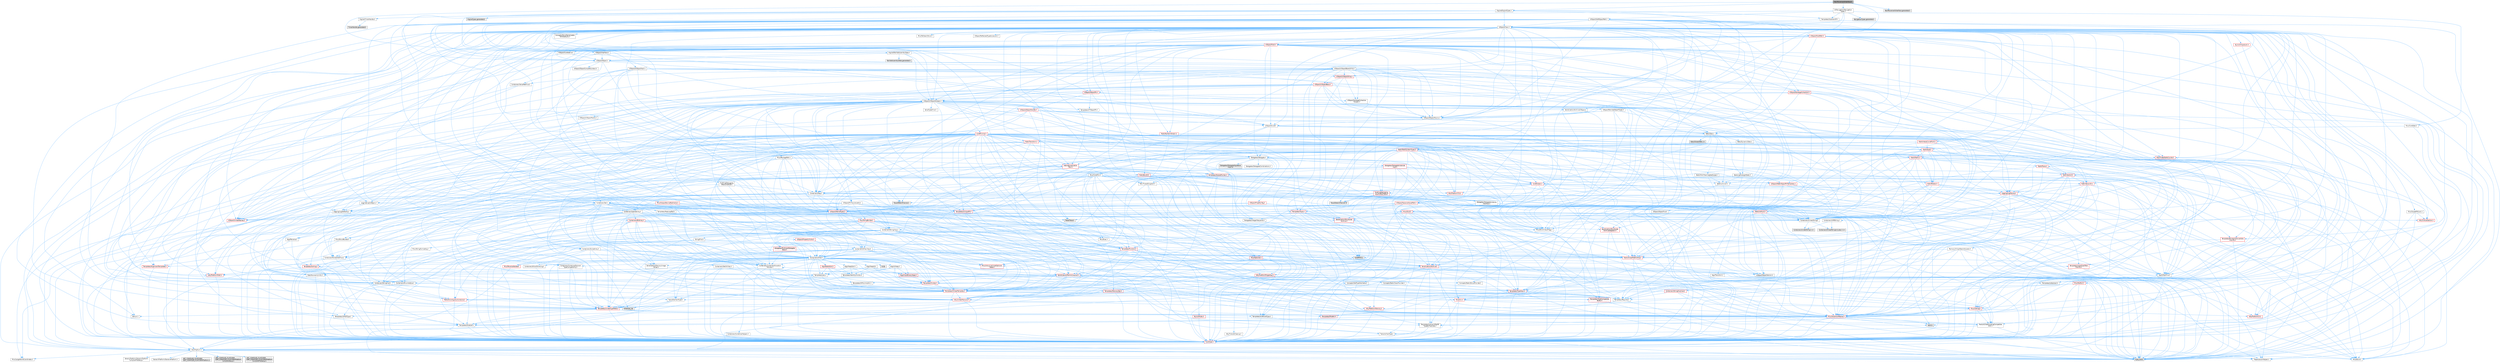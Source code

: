 digraph "NavMovementInterface.h"
{
 // INTERACTIVE_SVG=YES
 // LATEX_PDF_SIZE
  bgcolor="transparent";
  edge [fontname=Helvetica,fontsize=10,labelfontname=Helvetica,labelfontsize=10];
  node [fontname=Helvetica,fontsize=10,shape=box,height=0.2,width=0.4];
  Node1 [id="Node000001",label="NavMovementInterface.h",height=0.2,width=0.4,color="gray40", fillcolor="grey60", style="filled", fontcolor="black",tooltip=" "];
  Node1 -> Node2 [id="edge1_Node000001_Node000002",color="steelblue1",style="solid",tooltip=" "];
  Node2 [id="Node000002",label="UObject/ObjectMacros.h",height=0.2,width=0.4,color="grey40", fillcolor="white", style="filled",URL="$d8/d8d/ObjectMacros_8h.html",tooltip=" "];
  Node2 -> Node3 [id="edge2_Node000002_Node000003",color="steelblue1",style="solid",tooltip=" "];
  Node3 [id="Node000003",label="Misc/EnumClassFlags.h",height=0.2,width=0.4,color="grey40", fillcolor="white", style="filled",URL="$d8/de7/EnumClassFlags_8h.html",tooltip=" "];
  Node2 -> Node4 [id="edge3_Node000002_Node000004",color="steelblue1",style="solid",tooltip=" "];
  Node4 [id="Node000004",label="UObject/Script.h",height=0.2,width=0.4,color="grey40", fillcolor="white", style="filled",URL="$de/dc6/Script_8h.html",tooltip=" "];
  Node4 -> Node5 [id="edge4_Node000004_Node000005",color="steelblue1",style="solid",tooltip=" "];
  Node5 [id="Node000005",label="Delegates/Delegate.h",height=0.2,width=0.4,color="grey40", fillcolor="white", style="filled",URL="$d4/d80/Delegate_8h.html",tooltip=" "];
  Node5 -> Node6 [id="edge5_Node000005_Node000006",color="steelblue1",style="solid",tooltip=" "];
  Node6 [id="Node000006",label="CoreTypes.h",height=0.2,width=0.4,color="red", fillcolor="#FFF0F0", style="filled",URL="$dc/dec/CoreTypes_8h.html",tooltip=" "];
  Node6 -> Node7 [id="edge6_Node000006_Node000007",color="steelblue1",style="solid",tooltip=" "];
  Node7 [id="Node000007",label="HAL/Platform.h",height=0.2,width=0.4,color="grey40", fillcolor="white", style="filled",URL="$d9/dd0/Platform_8h.html",tooltip=" "];
  Node7 -> Node8 [id="edge7_Node000007_Node000008",color="steelblue1",style="solid",tooltip=" "];
  Node8 [id="Node000008",label="Misc/Build.h",height=0.2,width=0.4,color="grey40", fillcolor="white", style="filled",URL="$d3/dbb/Build_8h.html",tooltip=" "];
  Node7 -> Node9 [id="edge8_Node000007_Node000009",color="steelblue1",style="solid",tooltip=" "];
  Node9 [id="Node000009",label="Misc/LargeWorldCoordinates.h",height=0.2,width=0.4,color="grey40", fillcolor="white", style="filled",URL="$d2/dcb/LargeWorldCoordinates_8h.html",tooltip=" "];
  Node7 -> Node10 [id="edge9_Node000007_Node000010",color="steelblue1",style="solid",tooltip=" "];
  Node10 [id="Node000010",label="type_traits",height=0.2,width=0.4,color="grey60", fillcolor="#E0E0E0", style="filled",tooltip=" "];
  Node7 -> Node11 [id="edge10_Node000007_Node000011",color="steelblue1",style="solid",tooltip=" "];
  Node11 [id="Node000011",label="PreprocessorHelpers.h",height=0.2,width=0.4,color="grey40", fillcolor="white", style="filled",URL="$db/ddb/PreprocessorHelpers_8h.html",tooltip=" "];
  Node7 -> Node12 [id="edge11_Node000007_Node000012",color="steelblue1",style="solid",tooltip=" "];
  Node12 [id="Node000012",label="UBT_COMPILED_PLATFORM\l/UBT_COMPILED_PLATFORMPlatform\lCompilerPreSetup.h",height=0.2,width=0.4,color="grey60", fillcolor="#E0E0E0", style="filled",tooltip=" "];
  Node7 -> Node13 [id="edge12_Node000007_Node000013",color="steelblue1",style="solid",tooltip=" "];
  Node13 [id="Node000013",label="GenericPlatform/GenericPlatform\lCompilerPreSetup.h",height=0.2,width=0.4,color="grey40", fillcolor="white", style="filled",URL="$d9/dc8/GenericPlatformCompilerPreSetup_8h.html",tooltip=" "];
  Node7 -> Node14 [id="edge13_Node000007_Node000014",color="steelblue1",style="solid",tooltip=" "];
  Node14 [id="Node000014",label="GenericPlatform/GenericPlatform.h",height=0.2,width=0.4,color="grey40", fillcolor="white", style="filled",URL="$d6/d84/GenericPlatform_8h.html",tooltip=" "];
  Node7 -> Node15 [id="edge14_Node000007_Node000015",color="steelblue1",style="solid",tooltip=" "];
  Node15 [id="Node000015",label="UBT_COMPILED_PLATFORM\l/UBT_COMPILED_PLATFORMPlatform.h",height=0.2,width=0.4,color="grey60", fillcolor="#E0E0E0", style="filled",tooltip=" "];
  Node7 -> Node16 [id="edge15_Node000007_Node000016",color="steelblue1",style="solid",tooltip=" "];
  Node16 [id="Node000016",label="UBT_COMPILED_PLATFORM\l/UBT_COMPILED_PLATFORMPlatform\lCompilerSetup.h",height=0.2,width=0.4,color="grey60", fillcolor="#E0E0E0", style="filled",tooltip=" "];
  Node5 -> Node20 [id="edge16_Node000005_Node000020",color="steelblue1",style="solid",tooltip=" "];
  Node20 [id="Node000020",label="Misc/AssertionMacros.h",height=0.2,width=0.4,color="red", fillcolor="#FFF0F0", style="filled",URL="$d0/dfa/AssertionMacros_8h.html",tooltip=" "];
  Node20 -> Node6 [id="edge17_Node000020_Node000006",color="steelblue1",style="solid",tooltip=" "];
  Node20 -> Node7 [id="edge18_Node000020_Node000007",color="steelblue1",style="solid",tooltip=" "];
  Node20 -> Node11 [id="edge19_Node000020_Node000011",color="steelblue1",style="solid",tooltip=" "];
  Node20 -> Node56 [id="edge20_Node000020_Node000056",color="steelblue1",style="solid",tooltip=" "];
  Node56 [id="Node000056",label="Templates/EnableIf.h",height=0.2,width=0.4,color="grey40", fillcolor="white", style="filled",URL="$d7/d60/EnableIf_8h.html",tooltip=" "];
  Node56 -> Node6 [id="edge21_Node000056_Node000006",color="steelblue1",style="solid",tooltip=" "];
  Node20 -> Node57 [id="edge22_Node000020_Node000057",color="steelblue1",style="solid",tooltip=" "];
  Node57 [id="Node000057",label="Templates/IsArrayOrRefOf\lTypeByPredicate.h",height=0.2,width=0.4,color="grey40", fillcolor="white", style="filled",URL="$d6/da1/IsArrayOrRefOfTypeByPredicate_8h.html",tooltip=" "];
  Node57 -> Node6 [id="edge23_Node000057_Node000006",color="steelblue1",style="solid",tooltip=" "];
  Node20 -> Node60 [id="edge24_Node000020_Node000060",color="steelblue1",style="solid",tooltip=" "];
  Node60 [id="Node000060",label="Traits/IsCharEncodingCompatible\lWith.h",height=0.2,width=0.4,color="grey40", fillcolor="white", style="filled",URL="$df/dd1/IsCharEncodingCompatibleWith_8h.html",tooltip=" "];
  Node60 -> Node10 [id="edge25_Node000060_Node000010",color="steelblue1",style="solid",tooltip=" "];
  Node60 -> Node61 [id="edge26_Node000060_Node000061",color="steelblue1",style="solid",tooltip=" "];
  Node61 [id="Node000061",label="Traits/IsCharType.h",height=0.2,width=0.4,color="grey40", fillcolor="white", style="filled",URL="$db/d51/IsCharType_8h.html",tooltip=" "];
  Node61 -> Node6 [id="edge27_Node000061_Node000006",color="steelblue1",style="solid",tooltip=" "];
  Node20 -> Node69 [id="edge28_Node000020_Node000069",color="steelblue1",style="solid",tooltip=" "];
  Node69 [id="Node000069",label="atomic",height=0.2,width=0.4,color="grey60", fillcolor="#E0E0E0", style="filled",tooltip=" "];
  Node5 -> Node70 [id="edge29_Node000005_Node000070",color="steelblue1",style="solid",tooltip=" "];
  Node70 [id="Node000070",label="UObject/NameTypes.h",height=0.2,width=0.4,color="red", fillcolor="#FFF0F0", style="filled",URL="$d6/d35/NameTypes_8h.html",tooltip=" "];
  Node70 -> Node6 [id="edge30_Node000070_Node000006",color="steelblue1",style="solid",tooltip=" "];
  Node70 -> Node20 [id="edge31_Node000070_Node000020",color="steelblue1",style="solid",tooltip=" "];
  Node70 -> Node71 [id="edge32_Node000070_Node000071",color="steelblue1",style="solid",tooltip=" "];
  Node71 [id="Node000071",label="HAL/UnrealMemory.h",height=0.2,width=0.4,color="red", fillcolor="#FFF0F0", style="filled",URL="$d9/d96/UnrealMemory_8h.html",tooltip=" "];
  Node71 -> Node6 [id="edge33_Node000071_Node000006",color="steelblue1",style="solid",tooltip=" "];
  Node71 -> Node88 [id="edge34_Node000071_Node000088",color="steelblue1",style="solid",tooltip=" "];
  Node88 [id="Node000088",label="HAL/PlatformMemory.h",height=0.2,width=0.4,color="red", fillcolor="#FFF0F0", style="filled",URL="$de/d68/PlatformMemory_8h.html",tooltip=" "];
  Node88 -> Node6 [id="edge35_Node000088_Node000006",color="steelblue1",style="solid",tooltip=" "];
  Node70 -> Node92 [id="edge36_Node000070_Node000092",color="steelblue1",style="solid",tooltip=" "];
  Node92 [id="Node000092",label="Templates/UnrealTypeTraits.h",height=0.2,width=0.4,color="red", fillcolor="#FFF0F0", style="filled",URL="$d2/d2d/UnrealTypeTraits_8h.html",tooltip=" "];
  Node92 -> Node6 [id="edge37_Node000092_Node000006",color="steelblue1",style="solid",tooltip=" "];
  Node92 -> Node20 [id="edge38_Node000092_Node000020",color="steelblue1",style="solid",tooltip=" "];
  Node92 -> Node56 [id="edge39_Node000092_Node000056",color="steelblue1",style="solid",tooltip=" "];
  Node92 -> Node59 [id="edge40_Node000092_Node000059",color="steelblue1",style="solid",tooltip=" "];
  Node59 [id="Node000059",label="IsEnum.h",height=0.2,width=0.4,color="grey40", fillcolor="white", style="filled",URL="$d4/de5/IsEnum_8h.html",tooltip=" "];
  Node92 -> Node94 [id="edge41_Node000092_Node000094",color="steelblue1",style="solid",tooltip=" "];
  Node94 [id="Node000094",label="Templates/Models.h",height=0.2,width=0.4,color="red", fillcolor="#FFF0F0", style="filled",URL="$d3/d0c/Models_8h.html",tooltip=" "];
  Node92 -> Node95 [id="edge42_Node000092_Node000095",color="steelblue1",style="solid",tooltip=" "];
  Node95 [id="Node000095",label="Templates/IsPODType.h",height=0.2,width=0.4,color="grey40", fillcolor="white", style="filled",URL="$d7/db1/IsPODType_8h.html",tooltip=" "];
  Node95 -> Node6 [id="edge43_Node000095_Node000006",color="steelblue1",style="solid",tooltip=" "];
  Node92 -> Node96 [id="edge44_Node000092_Node000096",color="steelblue1",style="solid",tooltip=" "];
  Node96 [id="Node000096",label="Templates/IsUECoreType.h",height=0.2,width=0.4,color="grey40", fillcolor="white", style="filled",URL="$d1/db8/IsUECoreType_8h.html",tooltip=" "];
  Node96 -> Node6 [id="edge45_Node000096_Node000006",color="steelblue1",style="solid",tooltip=" "];
  Node96 -> Node10 [id="edge46_Node000096_Node000010",color="steelblue1",style="solid",tooltip=" "];
  Node70 -> Node97 [id="edge47_Node000070_Node000097",color="steelblue1",style="solid",tooltip=" "];
  Node97 [id="Node000097",label="Templates/UnrealTemplate.h",height=0.2,width=0.4,color="red", fillcolor="#FFF0F0", style="filled",URL="$d4/d24/UnrealTemplate_8h.html",tooltip=" "];
  Node97 -> Node6 [id="edge48_Node000097_Node000006",color="steelblue1",style="solid",tooltip=" "];
  Node97 -> Node71 [id="edge49_Node000097_Node000071",color="steelblue1",style="solid",tooltip=" "];
  Node97 -> Node92 [id="edge50_Node000097_Node000092",color="steelblue1",style="solid",tooltip=" "];
  Node97 -> Node64 [id="edge51_Node000097_Node000064",color="steelblue1",style="solid",tooltip=" "];
  Node64 [id="Node000064",label="Templates/Requires.h",height=0.2,width=0.4,color="grey40", fillcolor="white", style="filled",URL="$dc/d96/Requires_8h.html",tooltip=" "];
  Node64 -> Node56 [id="edge52_Node000064_Node000056",color="steelblue1",style="solid",tooltip=" "];
  Node64 -> Node10 [id="edge53_Node000064_Node000010",color="steelblue1",style="solid",tooltip=" "];
  Node97 -> Node101 [id="edge54_Node000097_Node000101",color="steelblue1",style="solid",tooltip=" "];
  Node101 [id="Node000101",label="Templates/TypeCompatible\lBytes.h",height=0.2,width=0.4,color="red", fillcolor="#FFF0F0", style="filled",URL="$df/d0a/TypeCompatibleBytes_8h.html",tooltip=" "];
  Node101 -> Node6 [id="edge55_Node000101_Node000006",color="steelblue1",style="solid",tooltip=" "];
  Node101 -> Node10 [id="edge56_Node000101_Node000010",color="steelblue1",style="solid",tooltip=" "];
  Node97 -> Node26 [id="edge57_Node000097_Node000026",color="steelblue1",style="solid",tooltip=" "];
  Node26 [id="Node000026",label="Traits/IsContiguousContainer.h",height=0.2,width=0.4,color="red", fillcolor="#FFF0F0", style="filled",URL="$d5/d3c/IsContiguousContainer_8h.html",tooltip=" "];
  Node26 -> Node6 [id="edge58_Node000026_Node000006",color="steelblue1",style="solid",tooltip=" "];
  Node26 -> Node25 [id="edge59_Node000026_Node000025",color="steelblue1",style="solid",tooltip=" "];
  Node25 [id="Node000025",label="initializer_list",height=0.2,width=0.4,color="grey60", fillcolor="#E0E0E0", style="filled",tooltip=" "];
  Node97 -> Node10 [id="edge60_Node000097_Node000010",color="steelblue1",style="solid",tooltip=" "];
  Node70 -> Node103 [id="edge61_Node000070_Node000103",color="steelblue1",style="solid",tooltip=" "];
  Node103 [id="Node000103",label="Containers/UnrealString.h",height=0.2,width=0.4,color="grey40", fillcolor="white", style="filled",URL="$d5/dba/UnrealString_8h.html",tooltip=" "];
  Node103 -> Node104 [id="edge62_Node000103_Node000104",color="steelblue1",style="solid",tooltip=" "];
  Node104 [id="Node000104",label="Containers/UnrealStringIncludes.h.inl",height=0.2,width=0.4,color="grey60", fillcolor="#E0E0E0", style="filled",tooltip=" "];
  Node103 -> Node105 [id="edge63_Node000103_Node000105",color="steelblue1",style="solid",tooltip=" "];
  Node105 [id="Node000105",label="Containers/UnrealString.h.inl",height=0.2,width=0.4,color="grey60", fillcolor="#E0E0E0", style="filled",tooltip=" "];
  Node103 -> Node106 [id="edge64_Node000103_Node000106",color="steelblue1",style="solid",tooltip=" "];
  Node106 [id="Node000106",label="Misc/StringFormatArg.h",height=0.2,width=0.4,color="grey40", fillcolor="white", style="filled",URL="$d2/d16/StringFormatArg_8h.html",tooltip=" "];
  Node106 -> Node29 [id="edge65_Node000106_Node000029",color="steelblue1",style="solid",tooltip=" "];
  Node29 [id="Node000029",label="Containers/ContainersFwd.h",height=0.2,width=0.4,color="grey40", fillcolor="white", style="filled",URL="$d4/d0a/ContainersFwd_8h.html",tooltip=" "];
  Node29 -> Node7 [id="edge66_Node000029_Node000007",color="steelblue1",style="solid",tooltip=" "];
  Node29 -> Node6 [id="edge67_Node000029_Node000006",color="steelblue1",style="solid",tooltip=" "];
  Node29 -> Node26 [id="edge68_Node000029_Node000026",color="steelblue1",style="solid",tooltip=" "];
  Node70 -> Node107 [id="edge69_Node000070_Node000107",color="steelblue1",style="solid",tooltip=" "];
  Node107 [id="Node000107",label="HAL/CriticalSection.h",height=0.2,width=0.4,color="red", fillcolor="#FFF0F0", style="filled",URL="$d6/d90/CriticalSection_8h.html",tooltip=" "];
  Node70 -> Node23 [id="edge70_Node000070_Node000023",color="steelblue1",style="solid",tooltip=" "];
  Node23 [id="Node000023",label="Containers/StringFwd.h",height=0.2,width=0.4,color="grey40", fillcolor="white", style="filled",URL="$df/d37/StringFwd_8h.html",tooltip=" "];
  Node23 -> Node6 [id="edge71_Node000023_Node000006",color="steelblue1",style="solid",tooltip=" "];
  Node23 -> Node24 [id="edge72_Node000023_Node000024",color="steelblue1",style="solid",tooltip=" "];
  Node24 [id="Node000024",label="Traits/ElementType.h",height=0.2,width=0.4,color="grey40", fillcolor="white", style="filled",URL="$d5/d4f/ElementType_8h.html",tooltip=" "];
  Node24 -> Node7 [id="edge73_Node000024_Node000007",color="steelblue1",style="solid",tooltip=" "];
  Node24 -> Node25 [id="edge74_Node000024_Node000025",color="steelblue1",style="solid",tooltip=" "];
  Node24 -> Node10 [id="edge75_Node000024_Node000010",color="steelblue1",style="solid",tooltip=" "];
  Node23 -> Node26 [id="edge76_Node000023_Node000026",color="steelblue1",style="solid",tooltip=" "];
  Node70 -> Node175 [id="edge77_Node000070_Node000175",color="steelblue1",style="solid",tooltip=" "];
  Node175 [id="Node000175",label="UObject/UnrealNames.h",height=0.2,width=0.4,color="red", fillcolor="#FFF0F0", style="filled",URL="$d8/db1/UnrealNames_8h.html",tooltip=" "];
  Node175 -> Node6 [id="edge78_Node000175_Node000006",color="steelblue1",style="solid",tooltip=" "];
  Node70 -> Node141 [id="edge79_Node000070_Node000141",color="steelblue1",style="solid",tooltip=" "];
  Node141 [id="Node000141",label="Serialization/MemoryLayout.h",height=0.2,width=0.4,color="red", fillcolor="#FFF0F0", style="filled",URL="$d7/d66/MemoryLayout_8h.html",tooltip=" "];
  Node141 -> Node142 [id="edge80_Node000141_Node000142",color="steelblue1",style="solid",tooltip=" "];
  Node142 [id="Node000142",label="Concepts/StaticClassProvider.h",height=0.2,width=0.4,color="grey40", fillcolor="white", style="filled",URL="$dd/d83/StaticClassProvider_8h.html",tooltip=" "];
  Node141 -> Node143 [id="edge81_Node000141_Node000143",color="steelblue1",style="solid",tooltip=" "];
  Node143 [id="Node000143",label="Concepts/StaticStructProvider.h",height=0.2,width=0.4,color="grey40", fillcolor="white", style="filled",URL="$d5/d77/StaticStructProvider_8h.html",tooltip=" "];
  Node141 -> Node144 [id="edge82_Node000141_Node000144",color="steelblue1",style="solid",tooltip=" "];
  Node144 [id="Node000144",label="Containers/EnumAsByte.h",height=0.2,width=0.4,color="grey40", fillcolor="white", style="filled",URL="$d6/d9a/EnumAsByte_8h.html",tooltip=" "];
  Node144 -> Node6 [id="edge83_Node000144_Node000006",color="steelblue1",style="solid",tooltip=" "];
  Node144 -> Node95 [id="edge84_Node000144_Node000095",color="steelblue1",style="solid",tooltip=" "];
  Node144 -> Node145 [id="edge85_Node000144_Node000145",color="steelblue1",style="solid",tooltip=" "];
  Node145 [id="Node000145",label="Templates/TypeHash.h",height=0.2,width=0.4,color="red", fillcolor="#FFF0F0", style="filled",URL="$d1/d62/TypeHash_8h.html",tooltip=" "];
  Node145 -> Node6 [id="edge86_Node000145_Node000006",color="steelblue1",style="solid",tooltip=" "];
  Node145 -> Node64 [id="edge87_Node000145_Node000064",color="steelblue1",style="solid",tooltip=" "];
  Node145 -> Node146 [id="edge88_Node000145_Node000146",color="steelblue1",style="solid",tooltip=" "];
  Node146 [id="Node000146",label="Misc/Crc.h",height=0.2,width=0.4,color="red", fillcolor="#FFF0F0", style="filled",URL="$d4/dd2/Crc_8h.html",tooltip=" "];
  Node146 -> Node6 [id="edge89_Node000146_Node000006",color="steelblue1",style="solid",tooltip=" "];
  Node146 -> Node20 [id="edge90_Node000146_Node000020",color="steelblue1",style="solid",tooltip=" "];
  Node146 -> Node147 [id="edge91_Node000146_Node000147",color="steelblue1",style="solid",tooltip=" "];
  Node147 [id="Node000147",label="Misc/CString.h",height=0.2,width=0.4,color="red", fillcolor="#FFF0F0", style="filled",URL="$d2/d49/CString_8h.html",tooltip=" "];
  Node147 -> Node6 [id="edge92_Node000147_Node000006",color="steelblue1",style="solid",tooltip=" "];
  Node147 -> Node33 [id="edge93_Node000147_Node000033",color="steelblue1",style="solid",tooltip=" "];
  Node33 [id="Node000033",label="HAL/PlatformCrt.h",height=0.2,width=0.4,color="red", fillcolor="#FFF0F0", style="filled",URL="$d8/d75/PlatformCrt_8h.html",tooltip=" "];
  Node147 -> Node20 [id="edge94_Node000147_Node000020",color="steelblue1",style="solid",tooltip=" "];
  Node147 -> Node57 [id="edge95_Node000147_Node000057",color="steelblue1",style="solid",tooltip=" "];
  Node147 -> Node60 [id="edge96_Node000147_Node000060",color="steelblue1",style="solid",tooltip=" "];
  Node146 -> Node92 [id="edge97_Node000146_Node000092",color="steelblue1",style="solid",tooltip=" "];
  Node146 -> Node61 [id="edge98_Node000146_Node000061",color="steelblue1",style="solid",tooltip=" "];
  Node145 -> Node10 [id="edge99_Node000145_Node000010",color="steelblue1",style="solid",tooltip=" "];
  Node141 -> Node23 [id="edge100_Node000141_Node000023",color="steelblue1",style="solid",tooltip=" "];
  Node141 -> Node71 [id="edge101_Node000141_Node000071",color="steelblue1",style="solid",tooltip=" "];
  Node141 -> Node56 [id="edge102_Node000141_Node000056",color="steelblue1",style="solid",tooltip=" "];
  Node141 -> Node153 [id="edge103_Node000141_Node000153",color="steelblue1",style="solid",tooltip=" "];
  Node153 [id="Node000153",label="Templates/IsAbstract.h",height=0.2,width=0.4,color="grey40", fillcolor="white", style="filled",URL="$d8/db7/IsAbstract_8h.html",tooltip=" "];
  Node141 -> Node121 [id="edge104_Node000141_Node000121",color="steelblue1",style="solid",tooltip=" "];
  Node121 [id="Node000121",label="Templates/IsPolymorphic.h",height=0.2,width=0.4,color="grey40", fillcolor="white", style="filled",URL="$dc/d20/IsPolymorphic_8h.html",tooltip=" "];
  Node141 -> Node94 [id="edge105_Node000141_Node000094",color="steelblue1",style="solid",tooltip=" "];
  Node141 -> Node97 [id="edge106_Node000141_Node000097",color="steelblue1",style="solid",tooltip=" "];
  Node70 -> Node124 [id="edge107_Node000070_Node000124",color="steelblue1",style="solid",tooltip=" "];
  Node124 [id="Node000124",label="Misc/IntrusiveUnsetOptional\lState.h",height=0.2,width=0.4,color="red", fillcolor="#FFF0F0", style="filled",URL="$d2/d0a/IntrusiveUnsetOptionalState_8h.html",tooltip=" "];
  Node70 -> Node177 [id="edge108_Node000070_Node000177",color="steelblue1",style="solid",tooltip=" "];
  Node177 [id="Node000177",label="Misc/StringBuilder.h",height=0.2,width=0.4,color="red", fillcolor="#FFF0F0", style="filled",URL="$d4/d52/StringBuilder_8h.html",tooltip=" "];
  Node177 -> Node23 [id="edge109_Node000177_Node000023",color="steelblue1",style="solid",tooltip=" "];
  Node177 -> Node178 [id="edge110_Node000177_Node000178",color="steelblue1",style="solid",tooltip=" "];
  Node178 [id="Node000178",label="Containers/StringView.h",height=0.2,width=0.4,color="grey40", fillcolor="white", style="filled",URL="$dd/dea/StringView_8h.html",tooltip=" "];
  Node178 -> Node6 [id="edge111_Node000178_Node000006",color="steelblue1",style="solid",tooltip=" "];
  Node178 -> Node23 [id="edge112_Node000178_Node000023",color="steelblue1",style="solid",tooltip=" "];
  Node178 -> Node71 [id="edge113_Node000178_Node000071",color="steelblue1",style="solid",tooltip=" "];
  Node178 -> Node43 [id="edge114_Node000178_Node000043",color="steelblue1",style="solid",tooltip=" "];
  Node43 [id="Node000043",label="Math/NumericLimits.h",height=0.2,width=0.4,color="grey40", fillcolor="white", style="filled",URL="$df/d1b/NumericLimits_8h.html",tooltip=" "];
  Node43 -> Node6 [id="edge115_Node000043_Node000006",color="steelblue1",style="solid",tooltip=" "];
  Node178 -> Node172 [id="edge116_Node000178_Node000172",color="steelblue1",style="solid",tooltip=" "];
  Node172 [id="Node000172",label="Math/UnrealMathUtility.h",height=0.2,width=0.4,color="red", fillcolor="#FFF0F0", style="filled",URL="$db/db8/UnrealMathUtility_8h.html",tooltip=" "];
  Node172 -> Node6 [id="edge117_Node000172_Node000006",color="steelblue1",style="solid",tooltip=" "];
  Node172 -> Node20 [id="edge118_Node000172_Node000020",color="steelblue1",style="solid",tooltip=" "];
  Node172 -> Node113 [id="edge119_Node000172_Node000113",color="steelblue1",style="solid",tooltip=" "];
  Node113 [id="Node000113",label="HAL/PlatformMath.h",height=0.2,width=0.4,color="red", fillcolor="#FFF0F0", style="filled",URL="$dc/d53/PlatformMath_8h.html",tooltip=" "];
  Node113 -> Node6 [id="edge120_Node000113_Node000006",color="steelblue1",style="solid",tooltip=" "];
  Node172 -> Node30 [id="edge121_Node000172_Node000030",color="steelblue1",style="solid",tooltip=" "];
  Node30 [id="Node000030",label="Math/MathFwd.h",height=0.2,width=0.4,color="grey40", fillcolor="white", style="filled",URL="$d2/d10/MathFwd_8h.html",tooltip=" "];
  Node30 -> Node7 [id="edge122_Node000030_Node000007",color="steelblue1",style="solid",tooltip=" "];
  Node172 -> Node64 [id="edge123_Node000172_Node000064",color="steelblue1",style="solid",tooltip=" "];
  Node178 -> Node146 [id="edge124_Node000178_Node000146",color="steelblue1",style="solid",tooltip=" "];
  Node178 -> Node147 [id="edge125_Node000178_Node000147",color="steelblue1",style="solid",tooltip=" "];
  Node178 -> Node126 [id="edge126_Node000178_Node000126",color="steelblue1",style="solid",tooltip=" "];
  Node126 [id="Node000126",label="Misc/ReverseIterate.h",height=0.2,width=0.4,color="red", fillcolor="#FFF0F0", style="filled",URL="$db/de3/ReverseIterate_8h.html",tooltip=" "];
  Node126 -> Node7 [id="edge127_Node000126_Node000007",color="steelblue1",style="solid",tooltip=" "];
  Node178 -> Node179 [id="edge128_Node000178_Node000179",color="steelblue1",style="solid",tooltip=" "];
  Node179 [id="Node000179",label="String/Find.h",height=0.2,width=0.4,color="grey40", fillcolor="white", style="filled",URL="$d7/dda/String_2Find_8h.html",tooltip=" "];
  Node179 -> Node180 [id="edge129_Node000179_Node000180",color="steelblue1",style="solid",tooltip=" "];
  Node180 [id="Node000180",label="Containers/ArrayView.h",height=0.2,width=0.4,color="grey40", fillcolor="white", style="filled",URL="$d7/df4/ArrayView_8h.html",tooltip=" "];
  Node180 -> Node6 [id="edge130_Node000180_Node000006",color="steelblue1",style="solid",tooltip=" "];
  Node180 -> Node29 [id="edge131_Node000180_Node000029",color="steelblue1",style="solid",tooltip=" "];
  Node180 -> Node20 [id="edge132_Node000180_Node000020",color="steelblue1",style="solid",tooltip=" "];
  Node180 -> Node126 [id="edge133_Node000180_Node000126",color="steelblue1",style="solid",tooltip=" "];
  Node180 -> Node124 [id="edge134_Node000180_Node000124",color="steelblue1",style="solid",tooltip=" "];
  Node180 -> Node156 [id="edge135_Node000180_Node000156",color="steelblue1",style="solid",tooltip=" "];
  Node156 [id="Node000156",label="Templates/Invoke.h",height=0.2,width=0.4,color="red", fillcolor="#FFF0F0", style="filled",URL="$d7/deb/Invoke_8h.html",tooltip=" "];
  Node156 -> Node6 [id="edge136_Node000156_Node000006",color="steelblue1",style="solid",tooltip=" "];
  Node156 -> Node97 [id="edge137_Node000156_Node000097",color="steelblue1",style="solid",tooltip=" "];
  Node156 -> Node10 [id="edge138_Node000156_Node000010",color="steelblue1",style="solid",tooltip=" "];
  Node180 -> Node92 [id="edge139_Node000180_Node000092",color="steelblue1",style="solid",tooltip=" "];
  Node180 -> Node24 [id="edge140_Node000180_Node000024",color="steelblue1",style="solid",tooltip=" "];
  Node180 -> Node123 [id="edge141_Node000180_Node000123",color="steelblue1",style="solid",tooltip=" "];
  Node123 [id="Node000123",label="Containers/Array.h",height=0.2,width=0.4,color="grey40", fillcolor="white", style="filled",URL="$df/dd0/Array_8h.html",tooltip=" "];
  Node123 -> Node6 [id="edge142_Node000123_Node000006",color="steelblue1",style="solid",tooltip=" "];
  Node123 -> Node20 [id="edge143_Node000123_Node000020",color="steelblue1",style="solid",tooltip=" "];
  Node123 -> Node124 [id="edge144_Node000123_Node000124",color="steelblue1",style="solid",tooltip=" "];
  Node123 -> Node126 [id="edge145_Node000123_Node000126",color="steelblue1",style="solid",tooltip=" "];
  Node123 -> Node71 [id="edge146_Node000123_Node000071",color="steelblue1",style="solid",tooltip=" "];
  Node123 -> Node92 [id="edge147_Node000123_Node000092",color="steelblue1",style="solid",tooltip=" "];
  Node123 -> Node97 [id="edge148_Node000123_Node000097",color="steelblue1",style="solid",tooltip=" "];
  Node123 -> Node128 [id="edge149_Node000123_Node000128",color="steelblue1",style="solid",tooltip=" "];
  Node128 [id="Node000128",label="Containers/AllowShrinking.h",height=0.2,width=0.4,color="grey40", fillcolor="white", style="filled",URL="$d7/d1a/AllowShrinking_8h.html",tooltip=" "];
  Node128 -> Node6 [id="edge150_Node000128_Node000006",color="steelblue1",style="solid",tooltip=" "];
  Node123 -> Node111 [id="edge151_Node000123_Node000111",color="steelblue1",style="solid",tooltip=" "];
  Node111 [id="Node000111",label="Containers/ContainerAllocation\lPolicies.h",height=0.2,width=0.4,color="grey40", fillcolor="white", style="filled",URL="$d7/dff/ContainerAllocationPolicies_8h.html",tooltip=" "];
  Node111 -> Node6 [id="edge152_Node000111_Node000006",color="steelblue1",style="solid",tooltip=" "];
  Node111 -> Node112 [id="edge153_Node000111_Node000112",color="steelblue1",style="solid",tooltip=" "];
  Node112 [id="Node000112",label="Containers/ContainerHelpers.h",height=0.2,width=0.4,color="grey40", fillcolor="white", style="filled",URL="$d7/d33/ContainerHelpers_8h.html",tooltip=" "];
  Node112 -> Node6 [id="edge154_Node000112_Node000006",color="steelblue1",style="solid",tooltip=" "];
  Node111 -> Node111 [id="edge155_Node000111_Node000111",color="steelblue1",style="solid",tooltip=" "];
  Node111 -> Node113 [id="edge156_Node000111_Node000113",color="steelblue1",style="solid",tooltip=" "];
  Node111 -> Node71 [id="edge157_Node000111_Node000071",color="steelblue1",style="solid",tooltip=" "];
  Node111 -> Node43 [id="edge158_Node000111_Node000043",color="steelblue1",style="solid",tooltip=" "];
  Node111 -> Node20 [id="edge159_Node000111_Node000020",color="steelblue1",style="solid",tooltip=" "];
  Node111 -> Node121 [id="edge160_Node000111_Node000121",color="steelblue1",style="solid",tooltip=" "];
  Node111 -> Node122 [id="edge161_Node000111_Node000122",color="steelblue1",style="solid",tooltip=" "];
  Node122 [id="Node000122",label="Templates/MemoryOps.h",height=0.2,width=0.4,color="red", fillcolor="#FFF0F0", style="filled",URL="$db/dea/MemoryOps_8h.html",tooltip=" "];
  Node122 -> Node6 [id="edge162_Node000122_Node000006",color="steelblue1",style="solid",tooltip=" "];
  Node122 -> Node71 [id="edge163_Node000122_Node000071",color="steelblue1",style="solid",tooltip=" "];
  Node122 -> Node64 [id="edge164_Node000122_Node000064",color="steelblue1",style="solid",tooltip=" "];
  Node122 -> Node92 [id="edge165_Node000122_Node000092",color="steelblue1",style="solid",tooltip=" "];
  Node122 -> Node10 [id="edge166_Node000122_Node000010",color="steelblue1",style="solid",tooltip=" "];
  Node111 -> Node101 [id="edge167_Node000111_Node000101",color="steelblue1",style="solid",tooltip=" "];
  Node111 -> Node10 [id="edge168_Node000111_Node000010",color="steelblue1",style="solid",tooltip=" "];
  Node123 -> Node129 [id="edge169_Node000123_Node000129",color="steelblue1",style="solid",tooltip=" "];
  Node129 [id="Node000129",label="Containers/ContainerElement\lTypeCompatibility.h",height=0.2,width=0.4,color="grey40", fillcolor="white", style="filled",URL="$df/ddf/ContainerElementTypeCompatibility_8h.html",tooltip=" "];
  Node129 -> Node6 [id="edge170_Node000129_Node000006",color="steelblue1",style="solid",tooltip=" "];
  Node129 -> Node92 [id="edge171_Node000129_Node000092",color="steelblue1",style="solid",tooltip=" "];
  Node123 -> Node130 [id="edge172_Node000123_Node000130",color="steelblue1",style="solid",tooltip=" "];
  Node130 [id="Node000130",label="Serialization/Archive.h",height=0.2,width=0.4,color="red", fillcolor="#FFF0F0", style="filled",URL="$d7/d3b/Archive_8h.html",tooltip=" "];
  Node130 -> Node6 [id="edge173_Node000130_Node000006",color="steelblue1",style="solid",tooltip=" "];
  Node130 -> Node131 [id="edge174_Node000130_Node000131",color="steelblue1",style="solid",tooltip=" "];
  Node131 [id="Node000131",label="HAL/PlatformProperties.h",height=0.2,width=0.4,color="red", fillcolor="#FFF0F0", style="filled",URL="$d9/db0/PlatformProperties_8h.html",tooltip=" "];
  Node131 -> Node6 [id="edge175_Node000131_Node000006",color="steelblue1",style="solid",tooltip=" "];
  Node130 -> Node30 [id="edge176_Node000130_Node000030",color="steelblue1",style="solid",tooltip=" "];
  Node130 -> Node20 [id="edge177_Node000130_Node000020",color="steelblue1",style="solid",tooltip=" "];
  Node130 -> Node8 [id="edge178_Node000130_Node000008",color="steelblue1",style="solid",tooltip=" "];
  Node130 -> Node56 [id="edge179_Node000130_Node000056",color="steelblue1",style="solid",tooltip=" "];
  Node130 -> Node57 [id="edge180_Node000130_Node000057",color="steelblue1",style="solid",tooltip=" "];
  Node130 -> Node97 [id="edge181_Node000130_Node000097",color="steelblue1",style="solid",tooltip=" "];
  Node130 -> Node60 [id="edge182_Node000130_Node000060",color="steelblue1",style="solid",tooltip=" "];
  Node130 -> Node139 [id="edge183_Node000130_Node000139",color="steelblue1",style="solid",tooltip=" "];
  Node139 [id="Node000139",label="UObject/ObjectVersion.h",height=0.2,width=0.4,color="grey40", fillcolor="white", style="filled",URL="$da/d63/ObjectVersion_8h.html",tooltip=" "];
  Node139 -> Node6 [id="edge184_Node000139_Node000006",color="steelblue1",style="solid",tooltip=" "];
  Node123 -> Node140 [id="edge185_Node000123_Node000140",color="steelblue1",style="solid",tooltip=" "];
  Node140 [id="Node000140",label="Serialization/MemoryImage\lWriter.h",height=0.2,width=0.4,color="grey40", fillcolor="white", style="filled",URL="$d0/d08/MemoryImageWriter_8h.html",tooltip=" "];
  Node140 -> Node6 [id="edge186_Node000140_Node000006",color="steelblue1",style="solid",tooltip=" "];
  Node140 -> Node141 [id="edge187_Node000140_Node000141",color="steelblue1",style="solid",tooltip=" "];
  Node123 -> Node154 [id="edge188_Node000123_Node000154",color="steelblue1",style="solid",tooltip=" "];
  Node154 [id="Node000154",label="Algo/Heapify.h",height=0.2,width=0.4,color="grey40", fillcolor="white", style="filled",URL="$d0/d2a/Heapify_8h.html",tooltip=" "];
  Node154 -> Node155 [id="edge189_Node000154_Node000155",color="steelblue1",style="solid",tooltip=" "];
  Node155 [id="Node000155",label="Algo/Impl/BinaryHeap.h",height=0.2,width=0.4,color="red", fillcolor="#FFF0F0", style="filled",URL="$d7/da3/Algo_2Impl_2BinaryHeap_8h.html",tooltip=" "];
  Node155 -> Node156 [id="edge190_Node000155_Node000156",color="steelblue1",style="solid",tooltip=" "];
  Node155 -> Node10 [id="edge191_Node000155_Node000010",color="steelblue1",style="solid",tooltip=" "];
  Node154 -> Node160 [id="edge192_Node000154_Node000160",color="steelblue1",style="solid",tooltip=" "];
  Node160 [id="Node000160",label="Templates/IdentityFunctor.h",height=0.2,width=0.4,color="grey40", fillcolor="white", style="filled",URL="$d7/d2e/IdentityFunctor_8h.html",tooltip=" "];
  Node160 -> Node7 [id="edge193_Node000160_Node000007",color="steelblue1",style="solid",tooltip=" "];
  Node154 -> Node156 [id="edge194_Node000154_Node000156",color="steelblue1",style="solid",tooltip=" "];
  Node154 -> Node161 [id="edge195_Node000154_Node000161",color="steelblue1",style="solid",tooltip=" "];
  Node161 [id="Node000161",label="Templates/Less.h",height=0.2,width=0.4,color="grey40", fillcolor="white", style="filled",URL="$de/dc8/Less_8h.html",tooltip=" "];
  Node161 -> Node6 [id="edge196_Node000161_Node000006",color="steelblue1",style="solid",tooltip=" "];
  Node161 -> Node97 [id="edge197_Node000161_Node000097",color="steelblue1",style="solid",tooltip=" "];
  Node154 -> Node97 [id="edge198_Node000154_Node000097",color="steelblue1",style="solid",tooltip=" "];
  Node123 -> Node162 [id="edge199_Node000123_Node000162",color="steelblue1",style="solid",tooltip=" "];
  Node162 [id="Node000162",label="Algo/HeapSort.h",height=0.2,width=0.4,color="grey40", fillcolor="white", style="filled",URL="$d3/d92/HeapSort_8h.html",tooltip=" "];
  Node162 -> Node155 [id="edge200_Node000162_Node000155",color="steelblue1",style="solid",tooltip=" "];
  Node162 -> Node160 [id="edge201_Node000162_Node000160",color="steelblue1",style="solid",tooltip=" "];
  Node162 -> Node161 [id="edge202_Node000162_Node000161",color="steelblue1",style="solid",tooltip=" "];
  Node162 -> Node97 [id="edge203_Node000162_Node000097",color="steelblue1",style="solid",tooltip=" "];
  Node123 -> Node163 [id="edge204_Node000123_Node000163",color="steelblue1",style="solid",tooltip=" "];
  Node163 [id="Node000163",label="Algo/IsHeap.h",height=0.2,width=0.4,color="grey40", fillcolor="white", style="filled",URL="$de/d32/IsHeap_8h.html",tooltip=" "];
  Node163 -> Node155 [id="edge205_Node000163_Node000155",color="steelblue1",style="solid",tooltip=" "];
  Node163 -> Node160 [id="edge206_Node000163_Node000160",color="steelblue1",style="solid",tooltip=" "];
  Node163 -> Node156 [id="edge207_Node000163_Node000156",color="steelblue1",style="solid",tooltip=" "];
  Node163 -> Node161 [id="edge208_Node000163_Node000161",color="steelblue1",style="solid",tooltip=" "];
  Node163 -> Node97 [id="edge209_Node000163_Node000097",color="steelblue1",style="solid",tooltip=" "];
  Node123 -> Node155 [id="edge210_Node000123_Node000155",color="steelblue1",style="solid",tooltip=" "];
  Node123 -> Node164 [id="edge211_Node000123_Node000164",color="steelblue1",style="solid",tooltip=" "];
  Node164 [id="Node000164",label="Algo/StableSort.h",height=0.2,width=0.4,color="red", fillcolor="#FFF0F0", style="filled",URL="$d7/d3c/StableSort_8h.html",tooltip=" "];
  Node164 -> Node160 [id="edge212_Node000164_Node000160",color="steelblue1",style="solid",tooltip=" "];
  Node164 -> Node156 [id="edge213_Node000164_Node000156",color="steelblue1",style="solid",tooltip=" "];
  Node164 -> Node161 [id="edge214_Node000164_Node000161",color="steelblue1",style="solid",tooltip=" "];
  Node164 -> Node97 [id="edge215_Node000164_Node000097",color="steelblue1",style="solid",tooltip=" "];
  Node123 -> Node167 [id="edge216_Node000123_Node000167",color="steelblue1",style="solid",tooltip=" "];
  Node167 [id="Node000167",label="Concepts/GetTypeHashable.h",height=0.2,width=0.4,color="grey40", fillcolor="white", style="filled",URL="$d3/da2/GetTypeHashable_8h.html",tooltip=" "];
  Node167 -> Node6 [id="edge217_Node000167_Node000006",color="steelblue1",style="solid",tooltip=" "];
  Node167 -> Node145 [id="edge218_Node000167_Node000145",color="steelblue1",style="solid",tooltip=" "];
  Node123 -> Node160 [id="edge219_Node000123_Node000160",color="steelblue1",style="solid",tooltip=" "];
  Node123 -> Node156 [id="edge220_Node000123_Node000156",color="steelblue1",style="solid",tooltip=" "];
  Node123 -> Node161 [id="edge221_Node000123_Node000161",color="steelblue1",style="solid",tooltip=" "];
  Node123 -> Node168 [id="edge222_Node000123_Node000168",color="steelblue1",style="solid",tooltip=" "];
  Node168 [id="Node000168",label="Templates/LosesQualifiers\lFromTo.h",height=0.2,width=0.4,color="red", fillcolor="#FFF0F0", style="filled",URL="$d2/db3/LosesQualifiersFromTo_8h.html",tooltip=" "];
  Node168 -> Node10 [id="edge223_Node000168_Node000010",color="steelblue1",style="solid",tooltip=" "];
  Node123 -> Node64 [id="edge224_Node000123_Node000064",color="steelblue1",style="solid",tooltip=" "];
  Node123 -> Node169 [id="edge225_Node000123_Node000169",color="steelblue1",style="solid",tooltip=" "];
  Node169 [id="Node000169",label="Templates/Sorting.h",height=0.2,width=0.4,color="red", fillcolor="#FFF0F0", style="filled",URL="$d3/d9e/Sorting_8h.html",tooltip=" "];
  Node169 -> Node6 [id="edge226_Node000169_Node000006",color="steelblue1",style="solid",tooltip=" "];
  Node169 -> Node113 [id="edge227_Node000169_Node000113",color="steelblue1",style="solid",tooltip=" "];
  Node169 -> Node161 [id="edge228_Node000169_Node000161",color="steelblue1",style="solid",tooltip=" "];
  Node123 -> Node173 [id="edge229_Node000123_Node000173",color="steelblue1",style="solid",tooltip=" "];
  Node173 [id="Node000173",label="Templates/AlignmentTemplates.h",height=0.2,width=0.4,color="red", fillcolor="#FFF0F0", style="filled",URL="$dd/d32/AlignmentTemplates_8h.html",tooltip=" "];
  Node173 -> Node6 [id="edge230_Node000173_Node000006",color="steelblue1",style="solid",tooltip=" "];
  Node123 -> Node24 [id="edge231_Node000123_Node000024",color="steelblue1",style="solid",tooltip=" "];
  Node123 -> Node119 [id="edge232_Node000123_Node000119",color="steelblue1",style="solid",tooltip=" "];
  Node119 [id="Node000119",label="limits",height=0.2,width=0.4,color="grey60", fillcolor="#E0E0E0", style="filled",tooltip=" "];
  Node123 -> Node10 [id="edge233_Node000123_Node000010",color="steelblue1",style="solid",tooltip=" "];
  Node180 -> Node172 [id="edge234_Node000180_Node000172",color="steelblue1",style="solid",tooltip=" "];
  Node180 -> Node10 [id="edge235_Node000180_Node000010",color="steelblue1",style="solid",tooltip=" "];
  Node179 -> Node29 [id="edge236_Node000179_Node000029",color="steelblue1",style="solid",tooltip=" "];
  Node179 -> Node23 [id="edge237_Node000179_Node000023",color="steelblue1",style="solid",tooltip=" "];
  Node179 -> Node6 [id="edge238_Node000179_Node000006",color="steelblue1",style="solid",tooltip=" "];
  Node179 -> Node147 [id="edge239_Node000179_Node000147",color="steelblue1",style="solid",tooltip=" "];
  Node178 -> Node64 [id="edge240_Node000178_Node000064",color="steelblue1",style="solid",tooltip=" "];
  Node178 -> Node97 [id="edge241_Node000178_Node000097",color="steelblue1",style="solid",tooltip=" "];
  Node178 -> Node24 [id="edge242_Node000178_Node000024",color="steelblue1",style="solid",tooltip=" "];
  Node178 -> Node60 [id="edge243_Node000178_Node000060",color="steelblue1",style="solid",tooltip=" "];
  Node178 -> Node61 [id="edge244_Node000178_Node000061",color="steelblue1",style="solid",tooltip=" "];
  Node178 -> Node26 [id="edge245_Node000178_Node000026",color="steelblue1",style="solid",tooltip=" "];
  Node178 -> Node10 [id="edge246_Node000178_Node000010",color="steelblue1",style="solid",tooltip=" "];
  Node177 -> Node6 [id="edge247_Node000177_Node000006",color="steelblue1",style="solid",tooltip=" "];
  Node177 -> Node71 [id="edge248_Node000177_Node000071",color="steelblue1",style="solid",tooltip=" "];
  Node177 -> Node20 [id="edge249_Node000177_Node000020",color="steelblue1",style="solid",tooltip=" "];
  Node177 -> Node147 [id="edge250_Node000177_Node000147",color="steelblue1",style="solid",tooltip=" "];
  Node177 -> Node56 [id="edge251_Node000177_Node000056",color="steelblue1",style="solid",tooltip=" "];
  Node177 -> Node57 [id="edge252_Node000177_Node000057",color="steelblue1",style="solid",tooltip=" "];
  Node177 -> Node64 [id="edge253_Node000177_Node000064",color="steelblue1",style="solid",tooltip=" "];
  Node177 -> Node97 [id="edge254_Node000177_Node000097",color="steelblue1",style="solid",tooltip=" "];
  Node177 -> Node92 [id="edge255_Node000177_Node000092",color="steelblue1",style="solid",tooltip=" "];
  Node177 -> Node60 [id="edge256_Node000177_Node000060",color="steelblue1",style="solid",tooltip=" "];
  Node177 -> Node61 [id="edge257_Node000177_Node000061",color="steelblue1",style="solid",tooltip=" "];
  Node177 -> Node26 [id="edge258_Node000177_Node000026",color="steelblue1",style="solid",tooltip=" "];
  Node177 -> Node10 [id="edge259_Node000177_Node000010",color="steelblue1",style="solid",tooltip=" "];
  Node70 -> Node55 [id="edge260_Node000070_Node000055",color="steelblue1",style="solid",tooltip=" "];
  Node55 [id="Node000055",label="Trace/Trace.h",height=0.2,width=0.4,color="grey60", fillcolor="#E0E0E0", style="filled",tooltip=" "];
  Node5 -> Node183 [id="edge261_Node000005_Node000183",color="steelblue1",style="solid",tooltip=" "];
  Node183 [id="Node000183",label="Templates/SharedPointer.h",height=0.2,width=0.4,color="red", fillcolor="#FFF0F0", style="filled",URL="$d2/d17/SharedPointer_8h.html",tooltip=" "];
  Node183 -> Node6 [id="edge262_Node000183_Node000006",color="steelblue1",style="solid",tooltip=" "];
  Node183 -> Node124 [id="edge263_Node000183_Node000124",color="steelblue1",style="solid",tooltip=" "];
  Node183 -> Node184 [id="edge264_Node000183_Node000184",color="steelblue1",style="solid",tooltip=" "];
  Node184 [id="Node000184",label="Templates/PointerIsConvertible\lFromTo.h",height=0.2,width=0.4,color="red", fillcolor="#FFF0F0", style="filled",URL="$d6/d65/PointerIsConvertibleFromTo_8h.html",tooltip=" "];
  Node184 -> Node6 [id="edge265_Node000184_Node000006",color="steelblue1",style="solid",tooltip=" "];
  Node184 -> Node168 [id="edge266_Node000184_Node000168",color="steelblue1",style="solid",tooltip=" "];
  Node184 -> Node10 [id="edge267_Node000184_Node000010",color="steelblue1",style="solid",tooltip=" "];
  Node183 -> Node20 [id="edge268_Node000183_Node000020",color="steelblue1",style="solid",tooltip=" "];
  Node183 -> Node71 [id="edge269_Node000183_Node000071",color="steelblue1",style="solid",tooltip=" "];
  Node183 -> Node123 [id="edge270_Node000183_Node000123",color="steelblue1",style="solid",tooltip=" "];
  Node183 -> Node185 [id="edge271_Node000183_Node000185",color="steelblue1",style="solid",tooltip=" "];
  Node185 [id="Node000185",label="Containers/Map.h",height=0.2,width=0.4,color="grey40", fillcolor="white", style="filled",URL="$df/d79/Map_8h.html",tooltip=" "];
  Node185 -> Node6 [id="edge272_Node000185_Node000006",color="steelblue1",style="solid",tooltip=" "];
  Node185 -> Node186 [id="edge273_Node000185_Node000186",color="steelblue1",style="solid",tooltip=" "];
  Node186 [id="Node000186",label="Algo/Reverse.h",height=0.2,width=0.4,color="grey40", fillcolor="white", style="filled",URL="$d5/d93/Reverse_8h.html",tooltip=" "];
  Node186 -> Node6 [id="edge274_Node000186_Node000006",color="steelblue1",style="solid",tooltip=" "];
  Node186 -> Node97 [id="edge275_Node000186_Node000097",color="steelblue1",style="solid",tooltip=" "];
  Node185 -> Node129 [id="edge276_Node000185_Node000129",color="steelblue1",style="solid",tooltip=" "];
  Node185 -> Node187 [id="edge277_Node000185_Node000187",color="steelblue1",style="solid",tooltip=" "];
  Node187 [id="Node000187",label="Containers/Set.h",height=0.2,width=0.4,color="grey40", fillcolor="white", style="filled",URL="$d4/d45/Set_8h.html",tooltip=" "];
  Node187 -> Node111 [id="edge278_Node000187_Node000111",color="steelblue1",style="solid",tooltip=" "];
  Node187 -> Node129 [id="edge279_Node000187_Node000129",color="steelblue1",style="solid",tooltip=" "];
  Node187 -> Node188 [id="edge280_Node000187_Node000188",color="steelblue1",style="solid",tooltip=" "];
  Node188 [id="Node000188",label="Containers/SetUtilities.h",height=0.2,width=0.4,color="grey40", fillcolor="white", style="filled",URL="$dc/de5/SetUtilities_8h.html",tooltip=" "];
  Node188 -> Node6 [id="edge281_Node000188_Node000006",color="steelblue1",style="solid",tooltip=" "];
  Node188 -> Node141 [id="edge282_Node000188_Node000141",color="steelblue1",style="solid",tooltip=" "];
  Node188 -> Node122 [id="edge283_Node000188_Node000122",color="steelblue1",style="solid",tooltip=" "];
  Node188 -> Node92 [id="edge284_Node000188_Node000092",color="steelblue1",style="solid",tooltip=" "];
  Node187 -> Node189 [id="edge285_Node000187_Node000189",color="steelblue1",style="solid",tooltip=" "];
  Node189 [id="Node000189",label="Containers/SparseArray.h",height=0.2,width=0.4,color="grey40", fillcolor="white", style="filled",URL="$d5/dbf/SparseArray_8h.html",tooltip=" "];
  Node189 -> Node6 [id="edge286_Node000189_Node000006",color="steelblue1",style="solid",tooltip=" "];
  Node189 -> Node20 [id="edge287_Node000189_Node000020",color="steelblue1",style="solid",tooltip=" "];
  Node189 -> Node71 [id="edge288_Node000189_Node000071",color="steelblue1",style="solid",tooltip=" "];
  Node189 -> Node92 [id="edge289_Node000189_Node000092",color="steelblue1",style="solid",tooltip=" "];
  Node189 -> Node97 [id="edge290_Node000189_Node000097",color="steelblue1",style="solid",tooltip=" "];
  Node189 -> Node111 [id="edge291_Node000189_Node000111",color="steelblue1",style="solid",tooltip=" "];
  Node189 -> Node161 [id="edge292_Node000189_Node000161",color="steelblue1",style="solid",tooltip=" "];
  Node189 -> Node123 [id="edge293_Node000189_Node000123",color="steelblue1",style="solid",tooltip=" "];
  Node189 -> Node172 [id="edge294_Node000189_Node000172",color="steelblue1",style="solid",tooltip=" "];
  Node189 -> Node190 [id="edge295_Node000189_Node000190",color="steelblue1",style="solid",tooltip=" "];
  Node190 [id="Node000190",label="Containers/ScriptArray.h",height=0.2,width=0.4,color="grey40", fillcolor="white", style="filled",URL="$dc/daf/ScriptArray_8h.html",tooltip=" "];
  Node190 -> Node6 [id="edge296_Node000190_Node000006",color="steelblue1",style="solid",tooltip=" "];
  Node190 -> Node20 [id="edge297_Node000190_Node000020",color="steelblue1",style="solid",tooltip=" "];
  Node190 -> Node71 [id="edge298_Node000190_Node000071",color="steelblue1",style="solid",tooltip=" "];
  Node190 -> Node128 [id="edge299_Node000190_Node000128",color="steelblue1",style="solid",tooltip=" "];
  Node190 -> Node111 [id="edge300_Node000190_Node000111",color="steelblue1",style="solid",tooltip=" "];
  Node190 -> Node123 [id="edge301_Node000190_Node000123",color="steelblue1",style="solid",tooltip=" "];
  Node190 -> Node25 [id="edge302_Node000190_Node000025",color="steelblue1",style="solid",tooltip=" "];
  Node189 -> Node191 [id="edge303_Node000189_Node000191",color="steelblue1",style="solid",tooltip=" "];
  Node191 [id="Node000191",label="Containers/BitArray.h",height=0.2,width=0.4,color="red", fillcolor="#FFF0F0", style="filled",URL="$d1/de4/BitArray_8h.html",tooltip=" "];
  Node191 -> Node111 [id="edge304_Node000191_Node000111",color="steelblue1",style="solid",tooltip=" "];
  Node191 -> Node6 [id="edge305_Node000191_Node000006",color="steelblue1",style="solid",tooltip=" "];
  Node191 -> Node71 [id="edge306_Node000191_Node000071",color="steelblue1",style="solid",tooltip=" "];
  Node191 -> Node172 [id="edge307_Node000191_Node000172",color="steelblue1",style="solid",tooltip=" "];
  Node191 -> Node20 [id="edge308_Node000191_Node000020",color="steelblue1",style="solid",tooltip=" "];
  Node191 -> Node3 [id="edge309_Node000191_Node000003",color="steelblue1",style="solid",tooltip=" "];
  Node191 -> Node130 [id="edge310_Node000191_Node000130",color="steelblue1",style="solid",tooltip=" "];
  Node191 -> Node140 [id="edge311_Node000191_Node000140",color="steelblue1",style="solid",tooltip=" "];
  Node191 -> Node141 [id="edge312_Node000191_Node000141",color="steelblue1",style="solid",tooltip=" "];
  Node191 -> Node56 [id="edge313_Node000191_Node000056",color="steelblue1",style="solid",tooltip=" "];
  Node191 -> Node156 [id="edge314_Node000191_Node000156",color="steelblue1",style="solid",tooltip=" "];
  Node191 -> Node97 [id="edge315_Node000191_Node000097",color="steelblue1",style="solid",tooltip=" "];
  Node191 -> Node92 [id="edge316_Node000191_Node000092",color="steelblue1",style="solid",tooltip=" "];
  Node189 -> Node192 [id="edge317_Node000189_Node000192",color="steelblue1",style="solid",tooltip=" "];
  Node192 [id="Node000192",label="Serialization/Structured\lArchive.h",height=0.2,width=0.4,color="red", fillcolor="#FFF0F0", style="filled",URL="$d9/d1e/StructuredArchive_8h.html",tooltip=" "];
  Node192 -> Node123 [id="edge318_Node000192_Node000123",color="steelblue1",style="solid",tooltip=" "];
  Node192 -> Node111 [id="edge319_Node000192_Node000111",color="steelblue1",style="solid",tooltip=" "];
  Node192 -> Node6 [id="edge320_Node000192_Node000006",color="steelblue1",style="solid",tooltip=" "];
  Node192 -> Node8 [id="edge321_Node000192_Node000008",color="steelblue1",style="solid",tooltip=" "];
  Node192 -> Node130 [id="edge322_Node000192_Node000130",color="steelblue1",style="solid",tooltip=" "];
  Node192 -> Node196 [id="edge323_Node000192_Node000196",color="steelblue1",style="solid",tooltip=" "];
  Node196 [id="Node000196",label="Serialization/Structured\lArchiveAdapters.h",height=0.2,width=0.4,color="red", fillcolor="#FFF0F0", style="filled",URL="$d3/de1/StructuredArchiveAdapters_8h.html",tooltip=" "];
  Node196 -> Node6 [id="edge324_Node000196_Node000006",color="steelblue1",style="solid",tooltip=" "];
  Node196 -> Node94 [id="edge325_Node000196_Node000094",color="steelblue1",style="solid",tooltip=" "];
  Node189 -> Node140 [id="edge326_Node000189_Node000140",color="steelblue1",style="solid",tooltip=" "];
  Node189 -> Node103 [id="edge327_Node000189_Node000103",color="steelblue1",style="solid",tooltip=" "];
  Node189 -> Node124 [id="edge328_Node000189_Node000124",color="steelblue1",style="solid",tooltip=" "];
  Node187 -> Node29 [id="edge329_Node000187_Node000029",color="steelblue1",style="solid",tooltip=" "];
  Node187 -> Node172 [id="edge330_Node000187_Node000172",color="steelblue1",style="solid",tooltip=" "];
  Node187 -> Node20 [id="edge331_Node000187_Node000020",color="steelblue1",style="solid",tooltip=" "];
  Node187 -> Node207 [id="edge332_Node000187_Node000207",color="steelblue1",style="solid",tooltip=" "];
  Node207 [id="Node000207",label="Misc/StructBuilder.h",height=0.2,width=0.4,color="grey40", fillcolor="white", style="filled",URL="$d9/db3/StructBuilder_8h.html",tooltip=" "];
  Node207 -> Node6 [id="edge333_Node000207_Node000006",color="steelblue1",style="solid",tooltip=" "];
  Node207 -> Node172 [id="edge334_Node000207_Node000172",color="steelblue1",style="solid",tooltip=" "];
  Node207 -> Node173 [id="edge335_Node000207_Node000173",color="steelblue1",style="solid",tooltip=" "];
  Node187 -> Node140 [id="edge336_Node000187_Node000140",color="steelblue1",style="solid",tooltip=" "];
  Node187 -> Node192 [id="edge337_Node000187_Node000192",color="steelblue1",style="solid",tooltip=" "];
  Node187 -> Node208 [id="edge338_Node000187_Node000208",color="steelblue1",style="solid",tooltip=" "];
  Node208 [id="Node000208",label="Templates/Function.h",height=0.2,width=0.4,color="red", fillcolor="#FFF0F0", style="filled",URL="$df/df5/Function_8h.html",tooltip=" "];
  Node208 -> Node6 [id="edge339_Node000208_Node000006",color="steelblue1",style="solid",tooltip=" "];
  Node208 -> Node20 [id="edge340_Node000208_Node000020",color="steelblue1",style="solid",tooltip=" "];
  Node208 -> Node124 [id="edge341_Node000208_Node000124",color="steelblue1",style="solid",tooltip=" "];
  Node208 -> Node71 [id="edge342_Node000208_Node000071",color="steelblue1",style="solid",tooltip=" "];
  Node208 -> Node92 [id="edge343_Node000208_Node000092",color="steelblue1",style="solid",tooltip=" "];
  Node208 -> Node156 [id="edge344_Node000208_Node000156",color="steelblue1",style="solid",tooltip=" "];
  Node208 -> Node97 [id="edge345_Node000208_Node000097",color="steelblue1",style="solid",tooltip=" "];
  Node208 -> Node64 [id="edge346_Node000208_Node000064",color="steelblue1",style="solid",tooltip=" "];
  Node208 -> Node172 [id="edge347_Node000208_Node000172",color="steelblue1",style="solid",tooltip=" "];
  Node208 -> Node10 [id="edge348_Node000208_Node000010",color="steelblue1",style="solid",tooltip=" "];
  Node187 -> Node210 [id="edge349_Node000187_Node000210",color="steelblue1",style="solid",tooltip=" "];
  Node210 [id="Node000210",label="Templates/RetainedRef.h",height=0.2,width=0.4,color="grey40", fillcolor="white", style="filled",URL="$d1/dac/RetainedRef_8h.html",tooltip=" "];
  Node187 -> Node169 [id="edge350_Node000187_Node000169",color="steelblue1",style="solid",tooltip=" "];
  Node187 -> Node145 [id="edge351_Node000187_Node000145",color="steelblue1",style="solid",tooltip=" "];
  Node187 -> Node97 [id="edge352_Node000187_Node000097",color="steelblue1",style="solid",tooltip=" "];
  Node187 -> Node25 [id="edge353_Node000187_Node000025",color="steelblue1",style="solid",tooltip=" "];
  Node187 -> Node10 [id="edge354_Node000187_Node000010",color="steelblue1",style="solid",tooltip=" "];
  Node185 -> Node103 [id="edge355_Node000185_Node000103",color="steelblue1",style="solid",tooltip=" "];
  Node185 -> Node20 [id="edge356_Node000185_Node000020",color="steelblue1",style="solid",tooltip=" "];
  Node185 -> Node207 [id="edge357_Node000185_Node000207",color="steelblue1",style="solid",tooltip=" "];
  Node185 -> Node208 [id="edge358_Node000185_Node000208",color="steelblue1",style="solid",tooltip=" "];
  Node185 -> Node169 [id="edge359_Node000185_Node000169",color="steelblue1",style="solid",tooltip=" "];
  Node185 -> Node211 [id="edge360_Node000185_Node000211",color="steelblue1",style="solid",tooltip=" "];
  Node211 [id="Node000211",label="Templates/Tuple.h",height=0.2,width=0.4,color="red", fillcolor="#FFF0F0", style="filled",URL="$d2/d4f/Tuple_8h.html",tooltip=" "];
  Node211 -> Node6 [id="edge361_Node000211_Node000006",color="steelblue1",style="solid",tooltip=" "];
  Node211 -> Node97 [id="edge362_Node000211_Node000097",color="steelblue1",style="solid",tooltip=" "];
  Node211 -> Node212 [id="edge363_Node000211_Node000212",color="steelblue1",style="solid",tooltip=" "];
  Node212 [id="Node000212",label="Delegates/IntegerSequence.h",height=0.2,width=0.4,color="grey40", fillcolor="white", style="filled",URL="$d2/dcc/IntegerSequence_8h.html",tooltip=" "];
  Node212 -> Node6 [id="edge364_Node000212_Node000006",color="steelblue1",style="solid",tooltip=" "];
  Node211 -> Node156 [id="edge365_Node000211_Node000156",color="steelblue1",style="solid",tooltip=" "];
  Node211 -> Node192 [id="edge366_Node000211_Node000192",color="steelblue1",style="solid",tooltip=" "];
  Node211 -> Node141 [id="edge367_Node000211_Node000141",color="steelblue1",style="solid",tooltip=" "];
  Node211 -> Node64 [id="edge368_Node000211_Node000064",color="steelblue1",style="solid",tooltip=" "];
  Node211 -> Node145 [id="edge369_Node000211_Node000145",color="steelblue1",style="solid",tooltip=" "];
  Node211 -> Node10 [id="edge370_Node000211_Node000010",color="steelblue1",style="solid",tooltip=" "];
  Node185 -> Node97 [id="edge371_Node000185_Node000097",color="steelblue1",style="solid",tooltip=" "];
  Node185 -> Node92 [id="edge372_Node000185_Node000092",color="steelblue1",style="solid",tooltip=" "];
  Node185 -> Node10 [id="edge373_Node000185_Node000010",color="steelblue1",style="solid",tooltip=" "];
  Node183 -> Node214 [id="edge374_Node000183_Node000214",color="steelblue1",style="solid",tooltip=" "];
  Node214 [id="Node000214",label="CoreGlobals.h",height=0.2,width=0.4,color="red", fillcolor="#FFF0F0", style="filled",URL="$d5/d8c/CoreGlobals_8h.html",tooltip=" "];
  Node214 -> Node103 [id="edge375_Node000214_Node000103",color="steelblue1",style="solid",tooltip=" "];
  Node214 -> Node6 [id="edge376_Node000214_Node000006",color="steelblue1",style="solid",tooltip=" "];
  Node214 -> Node215 [id="edge377_Node000214_Node000215",color="steelblue1",style="solid",tooltip=" "];
  Node215 [id="Node000215",label="HAL/PlatformTLS.h",height=0.2,width=0.4,color="red", fillcolor="#FFF0F0", style="filled",URL="$d0/def/PlatformTLS_8h.html",tooltip=" "];
  Node215 -> Node6 [id="edge378_Node000215_Node000006",color="steelblue1",style="solid",tooltip=" "];
  Node214 -> Node218 [id="edge379_Node000214_Node000218",color="steelblue1",style="solid",tooltip=" "];
  Node218 [id="Node000218",label="Logging/LogMacros.h",height=0.2,width=0.4,color="red", fillcolor="#FFF0F0", style="filled",URL="$d0/d16/LogMacros_8h.html",tooltip=" "];
  Node218 -> Node103 [id="edge380_Node000218_Node000103",color="steelblue1",style="solid",tooltip=" "];
  Node218 -> Node6 [id="edge381_Node000218_Node000006",color="steelblue1",style="solid",tooltip=" "];
  Node218 -> Node11 [id="edge382_Node000218_Node000011",color="steelblue1",style="solid",tooltip=" "];
  Node218 -> Node219 [id="edge383_Node000218_Node000219",color="steelblue1",style="solid",tooltip=" "];
  Node219 [id="Node000219",label="Logging/LogCategory.h",height=0.2,width=0.4,color="grey40", fillcolor="white", style="filled",URL="$d9/d36/LogCategory_8h.html",tooltip=" "];
  Node219 -> Node6 [id="edge384_Node000219_Node000006",color="steelblue1",style="solid",tooltip=" "];
  Node219 -> Node78 [id="edge385_Node000219_Node000078",color="steelblue1",style="solid",tooltip=" "];
  Node78 [id="Node000078",label="Logging/LogVerbosity.h",height=0.2,width=0.4,color="grey40", fillcolor="white", style="filled",URL="$d2/d8f/LogVerbosity_8h.html",tooltip=" "];
  Node78 -> Node6 [id="edge386_Node000078_Node000006",color="steelblue1",style="solid",tooltip=" "];
  Node219 -> Node70 [id="edge387_Node000219_Node000070",color="steelblue1",style="solid",tooltip=" "];
  Node218 -> Node78 [id="edge388_Node000218_Node000078",color="steelblue1",style="solid",tooltip=" "];
  Node218 -> Node20 [id="edge389_Node000218_Node000020",color="steelblue1",style="solid",tooltip=" "];
  Node218 -> Node8 [id="edge390_Node000218_Node000008",color="steelblue1",style="solid",tooltip=" "];
  Node218 -> Node56 [id="edge391_Node000218_Node000056",color="steelblue1",style="solid",tooltip=" "];
  Node218 -> Node57 [id="edge392_Node000218_Node000057",color="steelblue1",style="solid",tooltip=" "];
  Node218 -> Node60 [id="edge393_Node000218_Node000060",color="steelblue1",style="solid",tooltip=" "];
  Node218 -> Node10 [id="edge394_Node000218_Node000010",color="steelblue1",style="solid",tooltip=" "];
  Node214 -> Node8 [id="edge395_Node000214_Node000008",color="steelblue1",style="solid",tooltip=" "];
  Node214 -> Node3 [id="edge396_Node000214_Node000003",color="steelblue1",style="solid",tooltip=" "];
  Node214 -> Node48 [id="edge397_Node000214_Node000048",color="steelblue1",style="solid",tooltip=" "];
  Node48 [id="Node000048",label="ProfilingDebugging\l/CpuProfilerTrace.h",height=0.2,width=0.4,color="red", fillcolor="#FFF0F0", style="filled",URL="$da/dcb/CpuProfilerTrace_8h.html",tooltip=" "];
  Node48 -> Node6 [id="edge398_Node000048_Node000006",color="steelblue1",style="solid",tooltip=" "];
  Node48 -> Node29 [id="edge399_Node000048_Node000029",color="steelblue1",style="solid",tooltip=" "];
  Node48 -> Node11 [id="edge400_Node000048_Node000011",color="steelblue1",style="solid",tooltip=" "];
  Node48 -> Node8 [id="edge401_Node000048_Node000008",color="steelblue1",style="solid",tooltip=" "];
  Node48 -> Node53 [id="edge402_Node000048_Node000053",color="steelblue1",style="solid",tooltip=" "];
  Node53 [id="Node000053",label="Trace/Detail/Channel.h",height=0.2,width=0.4,color="grey60", fillcolor="#E0E0E0", style="filled",tooltip=" "];
  Node48 -> Node54 [id="edge403_Node000048_Node000054",color="steelblue1",style="solid",tooltip=" "];
  Node54 [id="Node000054",label="Trace/Detail/Channel.inl",height=0.2,width=0.4,color="grey60", fillcolor="#E0E0E0", style="filled",tooltip=" "];
  Node48 -> Node55 [id="edge404_Node000048_Node000055",color="steelblue1",style="solid",tooltip=" "];
  Node214 -> Node70 [id="edge405_Node000214_Node000070",color="steelblue1",style="solid",tooltip=" "];
  Node214 -> Node69 [id="edge406_Node000214_Node000069",color="steelblue1",style="solid",tooltip=" "];
  Node5 -> Node226 [id="edge407_Node000005_Node000226",color="steelblue1",style="solid",tooltip=" "];
  Node226 [id="Node000226",label="UObject/WeakObjectPtrTemplates.h",height=0.2,width=0.4,color="red", fillcolor="#FFF0F0", style="filled",URL="$d8/d3b/WeakObjectPtrTemplates_8h.html",tooltip=" "];
  Node226 -> Node6 [id="edge408_Node000226_Node000006",color="steelblue1",style="solid",tooltip=" "];
  Node226 -> Node168 [id="edge409_Node000226_Node000168",color="steelblue1",style="solid",tooltip=" "];
  Node226 -> Node64 [id="edge410_Node000226_Node000064",color="steelblue1",style="solid",tooltip=" "];
  Node226 -> Node185 [id="edge411_Node000226_Node000185",color="steelblue1",style="solid",tooltip=" "];
  Node226 -> Node10 [id="edge412_Node000226_Node000010",color="steelblue1",style="solid",tooltip=" "];
  Node5 -> Node229 [id="edge413_Node000005_Node000229",color="steelblue1",style="solid",tooltip=" "];
  Node229 [id="Node000229",label="Delegates/MulticastDelegate\lBase.h",height=0.2,width=0.4,color="red", fillcolor="#FFF0F0", style="filled",URL="$db/d16/MulticastDelegateBase_8h.html",tooltip=" "];
  Node229 -> Node224 [id="edge414_Node000229_Node000224",color="steelblue1",style="solid",tooltip=" "];
  Node224 [id="Node000224",label="AutoRTFM.h",height=0.2,width=0.4,color="grey60", fillcolor="#E0E0E0", style="filled",tooltip=" "];
  Node229 -> Node6 [id="edge415_Node000229_Node000006",color="steelblue1",style="solid",tooltip=" "];
  Node229 -> Node111 [id="edge416_Node000229_Node000111",color="steelblue1",style="solid",tooltip=" "];
  Node229 -> Node123 [id="edge417_Node000229_Node000123",color="steelblue1",style="solid",tooltip=" "];
  Node229 -> Node172 [id="edge418_Node000229_Node000172",color="steelblue1",style="solid",tooltip=" "];
  Node5 -> Node212 [id="edge419_Node000005_Node000212",color="steelblue1",style="solid",tooltip=" "];
  Node5 -> Node224 [id="edge420_Node000005_Node000224",color="steelblue1",style="solid",tooltip=" "];
  Node5 -> Node240 [id="edge421_Node000005_Node000240",color="steelblue1",style="solid",tooltip=" "];
  Node240 [id="Node000240",label="Delegates/DelegateInstance\lInterface.h",height=0.2,width=0.4,color="grey40", fillcolor="white", style="filled",URL="$de/d82/DelegateInstanceInterface_8h.html",tooltip=" "];
  Node240 -> Node20 [id="edge422_Node000240_Node000020",color="steelblue1",style="solid",tooltip=" "];
  Node240 -> Node101 [id="edge423_Node000240_Node000101",color="steelblue1",style="solid",tooltip=" "];
  Node240 -> Node211 [id="edge424_Node000240_Node000211",color="steelblue1",style="solid",tooltip=" "];
  Node5 -> Node241 [id="edge425_Node000005_Node000241",color="steelblue1",style="solid",tooltip=" "];
  Node241 [id="Node000241",label="Delegates/DelegateInstances\lImpl.h",height=0.2,width=0.4,color="red", fillcolor="#FFF0F0", style="filled",URL="$d5/dc6/DelegateInstancesImpl_8h.html",tooltip=" "];
  Node241 -> Node6 [id="edge426_Node000241_Node000006",color="steelblue1",style="solid",tooltip=" "];
  Node241 -> Node240 [id="edge427_Node000241_Node000240",color="steelblue1",style="solid",tooltip=" "];
  Node241 -> Node20 [id="edge428_Node000241_Node000020",color="steelblue1",style="solid",tooltip=" "];
  Node241 -> Node183 [id="edge429_Node000241_Node000183",color="steelblue1",style="solid",tooltip=" "];
  Node241 -> Node211 [id="edge430_Node000241_Node000211",color="steelblue1",style="solid",tooltip=" "];
  Node241 -> Node92 [id="edge431_Node000241_Node000092",color="steelblue1",style="solid",tooltip=" "];
  Node241 -> Node70 [id="edge432_Node000241_Node000070",color="steelblue1",style="solid",tooltip=" "];
  Node241 -> Node226 [id="edge433_Node000241_Node000226",color="steelblue1",style="solid",tooltip=" "];
  Node5 -> Node242 [id="edge434_Node000005_Node000242",color="steelblue1",style="solid",tooltip=" "];
  Node242 [id="Node000242",label="Delegates/DelegateSignature\lImpl.inl",height=0.2,width=0.4,color="grey60", fillcolor="#E0E0E0", style="filled",tooltip=" "];
  Node5 -> Node243 [id="edge435_Node000005_Node000243",color="steelblue1",style="solid",tooltip=" "];
  Node243 [id="Node000243",label="Delegates/DelegateCombinations.h",height=0.2,width=0.4,color="grey40", fillcolor="white", style="filled",URL="$d3/d23/DelegateCombinations_8h.html",tooltip=" "];
  Node4 -> Node244 [id="edge436_Node000004_Node000244",color="steelblue1",style="solid",tooltip=" "];
  Node244 [id="Node000244",label="HAL/ThreadSingleton.h",height=0.2,width=0.4,color="grey40", fillcolor="white", style="filled",URL="$d0/dd5/ThreadSingleton_8h.html",tooltip=" "];
  Node244 -> Node6 [id="edge437_Node000244_Node000006",color="steelblue1",style="solid",tooltip=" "];
  Node244 -> Node208 [id="edge438_Node000244_Node000208",color="steelblue1",style="solid",tooltip=" "];
  Node244 -> Node215 [id="edge439_Node000244_Node000215",color="steelblue1",style="solid",tooltip=" "];
  Node244 -> Node245 [id="edge440_Node000244_Node000245",color="steelblue1",style="solid",tooltip=" "];
  Node245 [id="Node000245",label="HAL/TlsAutoCleanup.h",height=0.2,width=0.4,color="grey40", fillcolor="white", style="filled",URL="$db/d12/TlsAutoCleanup_8h.html",tooltip=" "];
  Node245 -> Node6 [id="edge441_Node000245_Node000006",color="steelblue1",style="solid",tooltip=" "];
  Node4 -> Node246 [id="edge442_Node000004_Node000246",color="steelblue1",style="solid",tooltip=" "];
  Node246 [id="Node000246",label="Stats/Stats.h",height=0.2,width=0.4,color="grey40", fillcolor="white", style="filled",URL="$dc/d09/Stats_8h.html",tooltip=" "];
  Node246 -> Node214 [id="edge443_Node000246_Node000214",color="steelblue1",style="solid",tooltip=" "];
  Node246 -> Node6 [id="edge444_Node000246_Node000006",color="steelblue1",style="solid",tooltip=" "];
  Node246 -> Node247 [id="edge445_Node000246_Node000247",color="steelblue1",style="solid",tooltip=" "];
  Node247 [id="Node000247",label="StatsCommon.h",height=0.2,width=0.4,color="grey40", fillcolor="white", style="filled",URL="$df/d16/StatsCommon_8h.html",tooltip=" "];
  Node247 -> Node6 [id="edge446_Node000247_Node000006",color="steelblue1",style="solid",tooltip=" "];
  Node247 -> Node8 [id="edge447_Node000247_Node000008",color="steelblue1",style="solid",tooltip=" "];
  Node247 -> Node3 [id="edge448_Node000247_Node000003",color="steelblue1",style="solid",tooltip=" "];
  Node246 -> Node248 [id="edge449_Node000246_Node000248",color="steelblue1",style="solid",tooltip=" "];
  Node248 [id="Node000248",label="Stats/DynamicStats.h",height=0.2,width=0.4,color="grey40", fillcolor="white", style="filled",URL="$dc/d24/DynamicStats_8h.html",tooltip=" "];
  Node248 -> Node8 [id="edge450_Node000248_Node000008",color="steelblue1",style="solid",tooltip=" "];
  Node248 -> Node249 [id="edge451_Node000248_Node000249",color="steelblue1",style="solid",tooltip=" "];
  Node249 [id="Node000249",label="Stats/LightweightStats.h",height=0.2,width=0.4,color="grey40", fillcolor="white", style="filled",URL="$d5/d66/LightweightStats_8h.html",tooltip=" "];
  Node249 -> Node6 [id="edge452_Node000249_Node000006",color="steelblue1",style="solid",tooltip=" "];
  Node249 -> Node214 [id="edge453_Node000249_Node000214",color="steelblue1",style="solid",tooltip=" "];
  Node249 -> Node8 [id="edge454_Node000249_Node000008",color="steelblue1",style="solid",tooltip=" "];
  Node249 -> Node247 [id="edge455_Node000249_Node000247",color="steelblue1",style="solid",tooltip=" "];
  Node248 -> Node250 [id="edge456_Node000248_Node000250",color="steelblue1",style="solid",tooltip=" "];
  Node250 [id="Node000250",label="Stats/StatsSystemTypes.h",height=0.2,width=0.4,color="red", fillcolor="#FFF0F0", style="filled",URL="$d1/d5a/StatsSystemTypes_8h.html",tooltip=" "];
  Node250 -> Node8 [id="edge457_Node000250_Node000008",color="steelblue1",style="solid",tooltip=" "];
  Node250 -> Node123 [id="edge458_Node000250_Node000123",color="steelblue1",style="solid",tooltip=" "];
  Node250 -> Node111 [id="edge459_Node000250_Node000111",color="steelblue1",style="solid",tooltip=" "];
  Node250 -> Node103 [id="edge460_Node000250_Node000103",color="steelblue1",style="solid",tooltip=" "];
  Node250 -> Node214 [id="edge461_Node000250_Node000214",color="steelblue1",style="solid",tooltip=" "];
  Node250 -> Node6 [id="edge462_Node000250_Node000006",color="steelblue1",style="solid",tooltip=" "];
  Node250 -> Node5 [id="edge463_Node000250_Node000005",color="steelblue1",style="solid",tooltip=" "];
  Node250 -> Node33 [id="edge464_Node000250_Node000033",color="steelblue1",style="solid",tooltip=" "];
  Node250 -> Node88 [id="edge465_Node000250_Node000088",color="steelblue1",style="solid",tooltip=" "];
  Node250 -> Node215 [id="edge466_Node000250_Node000215",color="steelblue1",style="solid",tooltip=" "];
  Node250 -> Node80 [id="edge467_Node000250_Node000080",color="steelblue1",style="solid",tooltip=" "];
  Node80 [id="Node000080",label="HAL/ThreadSafeCounter.h",height=0.2,width=0.4,color="red", fillcolor="#FFF0F0", style="filled",URL="$dc/dc9/ThreadSafeCounter_8h.html",tooltip=" "];
  Node80 -> Node6 [id="edge468_Node000080_Node000006",color="steelblue1",style="solid",tooltip=" "];
  Node250 -> Node71 [id="edge469_Node000250_Node000071",color="steelblue1",style="solid",tooltip=" "];
  Node250 -> Node43 [id="edge470_Node000250_Node000043",color="steelblue1",style="solid",tooltip=" "];
  Node250 -> Node20 [id="edge471_Node000250_Node000020",color="steelblue1",style="solid",tooltip=" "];
  Node250 -> Node147 [id="edge472_Node000250_Node000147",color="steelblue1",style="solid",tooltip=" "];
  Node250 -> Node3 [id="edge473_Node000250_Node000003",color="steelblue1",style="solid",tooltip=" "];
  Node250 -> Node48 [id="edge474_Node000250_Node000048",color="steelblue1",style="solid",tooltip=" "];
  Node250 -> Node247 [id="edge475_Node000250_Node000247",color="steelblue1",style="solid",tooltip=" "];
  Node250 -> Node183 [id="edge476_Node000250_Node000183",color="steelblue1",style="solid",tooltip=" "];
  Node250 -> Node101 [id="edge477_Node000250_Node000101",color="steelblue1",style="solid",tooltip=" "];
  Node250 -> Node204 [id="edge478_Node000250_Node000204",color="steelblue1",style="solid",tooltip=" "];
  Node204 [id="Node000204",label="Templates/UniquePtr.h",height=0.2,width=0.4,color="red", fillcolor="#FFF0F0", style="filled",URL="$de/d1a/UniquePtr_8h.html",tooltip=" "];
  Node204 -> Node6 [id="edge479_Node000204_Node000006",color="steelblue1",style="solid",tooltip=" "];
  Node204 -> Node97 [id="edge480_Node000204_Node000097",color="steelblue1",style="solid",tooltip=" "];
  Node204 -> Node64 [id="edge481_Node000204_Node000064",color="steelblue1",style="solid",tooltip=" "];
  Node204 -> Node141 [id="edge482_Node000204_Node000141",color="steelblue1",style="solid",tooltip=" "];
  Node204 -> Node10 [id="edge483_Node000204_Node000010",color="steelblue1",style="solid",tooltip=" "];
  Node250 -> Node97 [id="edge484_Node000250_Node000097",color="steelblue1",style="solid",tooltip=" "];
  Node250 -> Node53 [id="edge485_Node000250_Node000053",color="steelblue1",style="solid",tooltip=" "];
  Node250 -> Node54 [id="edge486_Node000250_Node000054",color="steelblue1",style="solid",tooltip=" "];
  Node250 -> Node55 [id="edge487_Node000250_Node000055",color="steelblue1",style="solid",tooltip=" "];
  Node250 -> Node70 [id="edge488_Node000250_Node000070",color="steelblue1",style="solid",tooltip=" "];
  Node250 -> Node175 [id="edge489_Node000250_Node000175",color="steelblue1",style="solid",tooltip=" "];
  Node246 -> Node270 [id="edge490_Node000246_Node000270",color="steelblue1",style="solid",tooltip=" "];
  Node270 [id="Node000270",label="Stats/HitchTrackingStatScope.h",height=0.2,width=0.4,color="grey40", fillcolor="white", style="filled",URL="$d2/d93/HitchTrackingStatScope_8h.html",tooltip=" "];
  Node270 -> Node6 [id="edge491_Node000270_Node000006",color="steelblue1",style="solid",tooltip=" "];
  Node270 -> Node8 [id="edge492_Node000270_Node000008",color="steelblue1",style="solid",tooltip=" "];
  Node270 -> Node247 [id="edge493_Node000270_Node000247",color="steelblue1",style="solid",tooltip=" "];
  Node246 -> Node249 [id="edge494_Node000246_Node000249",color="steelblue1",style="solid",tooltip=" "];
  Node246 -> Node250 [id="edge495_Node000246_Node000250",color="steelblue1",style="solid",tooltip=" "];
  Node246 -> Node271 [id="edge496_Node000246_Node000271",color="steelblue1",style="solid",tooltip=" "];
  Node271 [id="Node000271",label="Stats/GlobalStats.inl",height=0.2,width=0.4,color="grey60", fillcolor="#E0E0E0", style="filled",tooltip=" "];
  Node4 -> Node3 [id="edge497_Node000004_Node000003",color="steelblue1",style="solid",tooltip=" "];
  Node4 -> Node272 [id="edge498_Node000004_Node000272",color="steelblue1",style="solid",tooltip=" "];
  Node272 [id="Node000272",label="Misc/CoreMisc.h",height=0.2,width=0.4,color="grey40", fillcolor="white", style="filled",URL="$d8/d97/CoreMisc_8h.html",tooltip=" "];
  Node272 -> Node123 [id="edge499_Node000272_Node000123",color="steelblue1",style="solid",tooltip=" "];
  Node272 -> Node111 [id="edge500_Node000272_Node000111",color="steelblue1",style="solid",tooltip=" "];
  Node272 -> Node185 [id="edge501_Node000272_Node000185",color="steelblue1",style="solid",tooltip=" "];
  Node272 -> Node103 [id="edge502_Node000272_Node000103",color="steelblue1",style="solid",tooltip=" "];
  Node272 -> Node214 [id="edge503_Node000272_Node000214",color="steelblue1",style="solid",tooltip=" "];
  Node272 -> Node6 [id="edge504_Node000272_Node000006",color="steelblue1",style="solid",tooltip=" "];
  Node272 -> Node131 [id="edge505_Node000272_Node000131",color="steelblue1",style="solid",tooltip=" "];
  Node272 -> Node244 [id="edge506_Node000272_Node000244",color="steelblue1",style="solid",tooltip=" "];
  Node272 -> Node78 [id="edge507_Node000272_Node000078",color="steelblue1",style="solid",tooltip=" "];
  Node272 -> Node273 [id="edge508_Node000272_Node000273",color="steelblue1",style="solid",tooltip=" "];
  Node273 [id="Node000273",label="Math/IntPoint.h",height=0.2,width=0.4,color="red", fillcolor="#FFF0F0", style="filled",URL="$d3/df7/IntPoint_8h.html",tooltip=" "];
  Node273 -> Node6 [id="edge509_Node000273_Node000006",color="steelblue1",style="solid",tooltip=" "];
  Node273 -> Node20 [id="edge510_Node000273_Node000020",color="steelblue1",style="solid",tooltip=" "];
  Node273 -> Node30 [id="edge511_Node000273_Node000030",color="steelblue1",style="solid",tooltip=" "];
  Node273 -> Node172 [id="edge512_Node000273_Node000172",color="steelblue1",style="solid",tooltip=" "];
  Node273 -> Node103 [id="edge513_Node000273_Node000103",color="steelblue1",style="solid",tooltip=" "];
  Node273 -> Node192 [id="edge514_Node000273_Node000192",color="steelblue1",style="solid",tooltip=" "];
  Node273 -> Node145 [id="edge515_Node000273_Node000145",color="steelblue1",style="solid",tooltip=" "];
  Node272 -> Node8 [id="edge516_Node000272_Node000008",color="steelblue1",style="solid",tooltip=" "];
  Node272 -> Node76 [id="edge517_Node000272_Node000076",color="steelblue1",style="solid",tooltip=" "];
  Node76 [id="Node000076",label="Misc/Exec.h",height=0.2,width=0.4,color="grey40", fillcolor="white", style="filled",URL="$de/ddb/Exec_8h.html",tooltip=" "];
  Node76 -> Node6 [id="edge518_Node000076_Node000006",color="steelblue1",style="solid",tooltip=" "];
  Node76 -> Node20 [id="edge519_Node000076_Node000020",color="steelblue1",style="solid",tooltip=" "];
  Node272 -> Node208 [id="edge520_Node000272_Node000208",color="steelblue1",style="solid",tooltip=" "];
  Node272 -> Node70 [id="edge521_Node000272_Node000070",color="steelblue1",style="solid",tooltip=" "];
  Node4 -> Node275 [id="edge522_Node000004_Node000275",color="steelblue1",style="solid",tooltip=" "];
  Node275 [id="Node000275",label="Memory/VirtualStackAllocator.h",height=0.2,width=0.4,color="grey40", fillcolor="white", style="filled",URL="$d0/d0c/VirtualStackAllocator_8h.html",tooltip=" "];
  Node275 -> Node7 [id="edge523_Node000275_Node000007",color="steelblue1",style="solid",tooltip=" "];
  Node275 -> Node33 [id="edge524_Node000275_Node000033",color="steelblue1",style="solid",tooltip=" "];
  Node275 -> Node88 [id="edge525_Node000275_Node000088",color="steelblue1",style="solid",tooltip=" "];
  Node275 -> Node20 [id="edge526_Node000275_Node000020",color="steelblue1",style="solid",tooltip=" "];
  Node275 -> Node224 [id="edge527_Node000275_Node000224",color="steelblue1",style="solid",tooltip=" "];
  Node1 -> Node276 [id="edge528_Node000001_Node000276",color="steelblue1",style="solid",tooltip=" "];
  Node276 [id="Node000276",label="UObject/Interface.h",height=0.2,width=0.4,color="grey40", fillcolor="white", style="filled",URL="$d7/d91/Interface_8h.html",tooltip=" "];
  Node276 -> Node7 [id="edge529_Node000276_Node000007",color="steelblue1",style="solid",tooltip=" "];
  Node276 -> Node277 [id="edge530_Node000276_Node000277",color="steelblue1",style="solid",tooltip=" "];
  Node277 [id="Node000277",label="UObject/Object.h",height=0.2,width=0.4,color="grey40", fillcolor="white", style="filled",URL="$db/dbf/Object_8h.html",tooltip=" "];
  Node277 -> Node4 [id="edge531_Node000277_Node000004",color="steelblue1",style="solid",tooltip=" "];
  Node277 -> Node2 [id="edge532_Node000277_Node000002",color="steelblue1",style="solid",tooltip=" "];
  Node277 -> Node278 [id="edge533_Node000277_Node000278",color="steelblue1",style="solid",tooltip=" "];
  Node278 [id="Node000278",label="UObject/UObjectBaseUtility.h",height=0.2,width=0.4,color="grey40", fillcolor="white", style="filled",URL="$d2/df9/UObjectBaseUtility_8h.html",tooltip=" "];
  Node278 -> Node23 [id="edge534_Node000278_Node000023",color="steelblue1",style="solid",tooltip=" "];
  Node278 -> Node103 [id="edge535_Node000278_Node000103",color="steelblue1",style="solid",tooltip=" "];
  Node278 -> Node279 [id="edge536_Node000278_Node000279",color="steelblue1",style="solid",tooltip=" "];
  Node279 [id="Node000279",label="Containers/VersePathFwd.h",height=0.2,width=0.4,color="grey40", fillcolor="white", style="filled",URL="$d0/d99/VersePathFwd_8h.html",tooltip=" "];
  Node279 -> Node6 [id="edge537_Node000279_Node000006",color="steelblue1",style="solid",tooltip=" "];
  Node279 -> Node23 [id="edge538_Node000279_Node000023",color="steelblue1",style="solid",tooltip=" "];
  Node278 -> Node113 [id="edge539_Node000278_Node000113",color="steelblue1",style="solid",tooltip=" "];
  Node278 -> Node20 [id="edge540_Node000278_Node000020",color="steelblue1",style="solid",tooltip=" "];
  Node278 -> Node3 [id="edge541_Node000278_Node000003",color="steelblue1",style="solid",tooltip=" "];
  Node278 -> Node48 [id="edge542_Node000278_Node000048",color="steelblue1",style="solid",tooltip=" "];
  Node278 -> Node246 [id="edge543_Node000278_Node000246",color="steelblue1",style="solid",tooltip=" "];
  Node278 -> Node247 [id="edge544_Node000278_Node000247",color="steelblue1",style="solid",tooltip=" "];
  Node278 -> Node53 [id="edge545_Node000278_Node000053",color="steelblue1",style="solid",tooltip=" "];
  Node278 -> Node54 [id="edge546_Node000278_Node000054",color="steelblue1",style="solid",tooltip=" "];
  Node278 -> Node55 [id="edge547_Node000278_Node000055",color="steelblue1",style="solid",tooltip=" "];
  Node278 -> Node280 [id="edge548_Node000278_Node000280",color="steelblue1",style="solid",tooltip=" "];
  Node280 [id="Node000280",label="UObject/GarbageCollection\lGlobals.h",height=0.2,width=0.4,color="grey40", fillcolor="white", style="filled",URL="$d2/d24/GarbageCollectionGlobals_8h.html",tooltip=" "];
  Node280 -> Node2 [id="edge549_Node000280_Node000002",color="steelblue1",style="solid",tooltip=" "];
  Node278 -> Node70 [id="edge550_Node000278_Node000070",color="steelblue1",style="solid",tooltip=" "];
  Node278 -> Node139 [id="edge551_Node000278_Node000139",color="steelblue1",style="solid",tooltip=" "];
  Node278 -> Node281 [id="edge552_Node000278_Node000281",color="steelblue1",style="solid",tooltip=" "];
  Node281 [id="Node000281",label="UObject/UObjectArray.h",height=0.2,width=0.4,color="red", fillcolor="#FFF0F0", style="filled",URL="$d1/dc1/UObjectArray_8h.html",tooltip=" "];
  Node281 -> Node224 [id="edge553_Node000281_Node000224",color="steelblue1",style="solid",tooltip=" "];
  Node281 -> Node80 [id="edge554_Node000281_Node000080",color="steelblue1",style="solid",tooltip=" "];
  Node281 -> Node280 [id="edge555_Node000281_Node000280",color="steelblue1",style="solid",tooltip=" "];
  Node281 -> Node282 [id="edge556_Node000281_Node000282",color="steelblue1",style="solid",tooltip=" "];
  Node282 [id="Node000282",label="UObject/UObjectBase.h",height=0.2,width=0.4,color="red", fillcolor="#FFF0F0", style="filled",URL="$df/d4a/UObjectBase_8h.html",tooltip=" "];
  Node282 -> Node185 [id="edge557_Node000282_Node000185",color="steelblue1",style="solid",tooltip=" "];
  Node282 -> Node103 [id="edge558_Node000282_Node000103",color="steelblue1",style="solid",tooltip=" "];
  Node282 -> Node113 [id="edge559_Node000282_Node000113",color="steelblue1",style="solid",tooltip=" "];
  Node282 -> Node20 [id="edge560_Node000282_Node000020",color="steelblue1",style="solid",tooltip=" "];
  Node282 -> Node246 [id="edge561_Node000282_Node000246",color="steelblue1",style="solid",tooltip=" "];
  Node282 -> Node70 [id="edge562_Node000282_Node000070",color="steelblue1",style="solid",tooltip=" "];
  Node282 -> Node283 [id="edge563_Node000282_Node000283",color="steelblue1",style="solid",tooltip=" "];
  Node283 [id="Node000283",label="UObject/RemoteObjectTypes.h",height=0.2,width=0.4,color="grey40", fillcolor="white", style="filled",URL="$d5/d80/RemoteObjectTypes_8h.html",tooltip=" "];
  Node283 -> Node6 [id="edge564_Node000283_Node000006",color="steelblue1",style="solid",tooltip=" "];
  Node283 -> Node145 [id="edge565_Node000283_Node000145",color="steelblue1",style="solid",tooltip=" "];
  Node283 -> Node123 [id="edge566_Node000283_Node000123",color="steelblue1",style="solid",tooltip=" "];
  Node283 -> Node103 [id="edge567_Node000283_Node000103",color="steelblue1",style="solid",tooltip=" "];
  Node283 -> Node2 [id="edge568_Node000283_Node000002",color="steelblue1",style="solid",tooltip=" "];
  Node282 -> Node2 [id="edge569_Node000282_Node000002",color="steelblue1",style="solid",tooltip=" "];
  Node282 -> Node284 [id="edge570_Node000282_Node000284",color="steelblue1",style="solid",tooltip=" "];
  Node284 [id="Node000284",label="UObject/UObjectGlobals.h",height=0.2,width=0.4,color="grey40", fillcolor="white", style="filled",URL="$d0/da9/UObjectGlobals_8h.html",tooltip=" "];
  Node284 -> Node123 [id="edge571_Node000284_Node000123",color="steelblue1",style="solid",tooltip=" "];
  Node284 -> Node180 [id="edge572_Node000284_Node000180",color="steelblue1",style="solid",tooltip=" "];
  Node284 -> Node111 [id="edge573_Node000284_Node000111",color="steelblue1",style="solid",tooltip=" "];
  Node284 -> Node29 [id="edge574_Node000284_Node000029",color="steelblue1",style="solid",tooltip=" "];
  Node284 -> Node185 [id="edge575_Node000284_Node000185",color="steelblue1",style="solid",tooltip=" "];
  Node284 -> Node187 [id="edge576_Node000284_Node000187",color="steelblue1",style="solid",tooltip=" "];
  Node284 -> Node189 [id="edge577_Node000284_Node000189",color="steelblue1",style="solid",tooltip=" "];
  Node284 -> Node23 [id="edge578_Node000284_Node000023",color="steelblue1",style="solid",tooltip=" "];
  Node284 -> Node178 [id="edge579_Node000284_Node000178",color="steelblue1",style="solid",tooltip=" "];
  Node284 -> Node103 [id="edge580_Node000284_Node000103",color="steelblue1",style="solid",tooltip=" "];
  Node284 -> Node214 [id="edge581_Node000284_Node000214",color="steelblue1",style="solid",tooltip=" "];
  Node284 -> Node6 [id="edge582_Node000284_Node000006",color="steelblue1",style="solid",tooltip=" "];
  Node284 -> Node5 [id="edge583_Node000284_Node000005",color="steelblue1",style="solid",tooltip=" "];
  Node284 -> Node285 [id="edge584_Node000284_Node000285",color="steelblue1",style="solid",tooltip=" "];
  Node285 [id="Node000285",label="Internationalization\l/Text.h",height=0.2,width=0.4,color="red", fillcolor="#FFF0F0", style="filled",URL="$d6/d35/Text_8h.html",tooltip=" "];
  Node285 -> Node6 [id="edge585_Node000285_Node000006",color="steelblue1",style="solid",tooltip=" "];
  Node285 -> Node20 [id="edge586_Node000285_Node000020",color="steelblue1",style="solid",tooltip=" "];
  Node285 -> Node3 [id="edge587_Node000285_Node000003",color="steelblue1",style="solid",tooltip=" "];
  Node285 -> Node92 [id="edge588_Node000285_Node000092",color="steelblue1",style="solid",tooltip=" "];
  Node285 -> Node123 [id="edge589_Node000285_Node000123",color="steelblue1",style="solid",tooltip=" "];
  Node285 -> Node103 [id="edge590_Node000285_Node000103",color="steelblue1",style="solid",tooltip=" "];
  Node285 -> Node144 [id="edge591_Node000285_Node000144",color="steelblue1",style="solid",tooltip=" "];
  Node285 -> Node183 [id="edge592_Node000285_Node000183",color="steelblue1",style="solid",tooltip=" "];
  Node285 -> Node200 [id="edge593_Node000285_Node000200",color="steelblue1",style="solid",tooltip=" "];
  Node200 [id="Node000200",label="Misc/Optional.h",height=0.2,width=0.4,color="red", fillcolor="#FFF0F0", style="filled",URL="$d2/dae/Optional_8h.html",tooltip=" "];
  Node200 -> Node6 [id="edge594_Node000200_Node000006",color="steelblue1",style="solid",tooltip=" "];
  Node200 -> Node20 [id="edge595_Node000200_Node000020",color="steelblue1",style="solid",tooltip=" "];
  Node200 -> Node124 [id="edge596_Node000200_Node000124",color="steelblue1",style="solid",tooltip=" "];
  Node200 -> Node122 [id="edge597_Node000200_Node000122",color="steelblue1",style="solid",tooltip=" "];
  Node200 -> Node97 [id="edge598_Node000200_Node000097",color="steelblue1",style="solid",tooltip=" "];
  Node200 -> Node130 [id="edge599_Node000200_Node000130",color="steelblue1",style="solid",tooltip=" "];
  Node285 -> Node204 [id="edge600_Node000285_Node000204",color="steelblue1",style="solid",tooltip=" "];
  Node285 -> Node64 [id="edge601_Node000285_Node000064",color="steelblue1",style="solid",tooltip=" "];
  Node285 -> Node10 [id="edge602_Node000285_Node000010",color="steelblue1",style="solid",tooltip=" "];
  Node284 -> Node218 [id="edge603_Node000284_Node000218",color="steelblue1",style="solid",tooltip=" "];
  Node284 -> Node78 [id="edge604_Node000284_Node000078",color="steelblue1",style="solid",tooltip=" "];
  Node284 -> Node20 [id="edge605_Node000284_Node000020",color="steelblue1",style="solid",tooltip=" "];
  Node284 -> Node3 [id="edge606_Node000284_Node000003",color="steelblue1",style="solid",tooltip=" "];
  Node284 -> Node299 [id="edge607_Node000284_Node000299",color="steelblue1",style="solid",tooltip=" "];
  Node299 [id="Node000299",label="Misc/OutputDeviceRedirector.h",height=0.2,width=0.4,color="red", fillcolor="#FFF0F0", style="filled",URL="$d8/dd8/OutputDeviceRedirector_8h.html",tooltip=" "];
  Node299 -> Node123 [id="edge608_Node000299_Node000123",color="steelblue1",style="solid",tooltip=" "];
  Node299 -> Node111 [id="edge609_Node000299_Node000111",color="steelblue1",style="solid",tooltip=" "];
  Node299 -> Node6 [id="edge610_Node000299_Node000006",color="steelblue1",style="solid",tooltip=" "];
  Node299 -> Node78 [id="edge611_Node000299_Node000078",color="steelblue1",style="solid",tooltip=" "];
  Node299 -> Node3 [id="edge612_Node000299_Node000003",color="steelblue1",style="solid",tooltip=" "];
  Node299 -> Node204 [id="edge613_Node000299_Node000204",color="steelblue1",style="solid",tooltip=" "];
  Node299 -> Node70 [id="edge614_Node000299_Node000070",color="steelblue1",style="solid",tooltip=" "];
  Node284 -> Node301 [id="edge615_Node000284_Node000301",color="steelblue1",style="solid",tooltip=" "];
  Node301 [id="Node000301",label="Misc/PackagePath.h",height=0.2,width=0.4,color="grey40", fillcolor="white", style="filled",URL="$d8/d15/PackagePath_8h.html",tooltip=" "];
  Node301 -> Node180 [id="edge616_Node000301_Node000180",color="steelblue1",style="solid",tooltip=" "];
  Node301 -> Node29 [id="edge617_Node000301_Node000029",color="steelblue1",style="solid",tooltip=" "];
  Node301 -> Node23 [id="edge618_Node000301_Node000023",color="steelblue1",style="solid",tooltip=" "];
  Node301 -> Node178 [id="edge619_Node000301_Node000178",color="steelblue1",style="solid",tooltip=" "];
  Node301 -> Node103 [id="edge620_Node000301_Node000103",color="steelblue1",style="solid",tooltip=" "];
  Node301 -> Node7 [id="edge621_Node000301_Node000007",color="steelblue1",style="solid",tooltip=" "];
  Node301 -> Node285 [id="edge622_Node000301_Node000285",color="steelblue1",style="solid",tooltip=" "];
  Node301 -> Node204 [id="edge623_Node000301_Node000204",color="steelblue1",style="solid",tooltip=" "];
  Node301 -> Node70 [id="edge624_Node000301_Node000070",color="steelblue1",style="solid",tooltip=" "];
  Node284 -> Node302 [id="edge625_Node000284_Node000302",color="steelblue1",style="solid",tooltip=" "];
  Node302 [id="Node000302",label="Serialization/ArchiveUObject.h",height=0.2,width=0.4,color="grey40", fillcolor="white", style="filled",URL="$de/ddb/ArchiveUObject_8h.html",tooltip=" "];
  Node302 -> Node130 [id="edge626_Node000302_Node000130",color="steelblue1",style="solid",tooltip=" "];
  Node284 -> Node141 [id="edge627_Node000284_Node000141",color="steelblue1",style="solid",tooltip=" "];
  Node284 -> Node246 [id="edge628_Node000284_Node000246",color="steelblue1",style="solid",tooltip=" "];
  Node284 -> Node208 [id="edge629_Node000284_Node000208",color="steelblue1",style="solid",tooltip=" "];
  Node284 -> Node57 [id="edge630_Node000284_Node000057",color="steelblue1",style="solid",tooltip=" "];
  Node284 -> Node184 [id="edge631_Node000284_Node000184",color="steelblue1",style="solid",tooltip=" "];
  Node284 -> Node204 [id="edge632_Node000284_Node000204",color="steelblue1",style="solid",tooltip=" "];
  Node284 -> Node97 [id="edge633_Node000284_Node000097",color="steelblue1",style="solid",tooltip=" "];
  Node284 -> Node303 [id="edge634_Node000284_Node000303",color="steelblue1",style="solid",tooltip=" "];
  Node303 [id="Node000303",label="Templates/IsTObjectPtr.h",height=0.2,width=0.4,color="grey40", fillcolor="white", style="filled",URL="$d2/d39/IsTObjectPtr_8h.html",tooltip=" "];
  Node284 -> Node60 [id="edge635_Node000284_Node000060",color="steelblue1",style="solid",tooltip=" "];
  Node284 -> Node70 [id="edge636_Node000284_Node000070",color="steelblue1",style="solid",tooltip=" "];
  Node284 -> Node2 [id="edge637_Node000284_Node000002",color="steelblue1",style="solid",tooltip=" "];
  Node284 -> Node304 [id="edge638_Node000284_Node000304",color="steelblue1",style="solid",tooltip=" "];
  Node304 [id="Node000304",label="UObject/ObjectHandle.h",height=0.2,width=0.4,color="red", fillcolor="#FFF0F0", style="filled",URL="$de/d34/ObjectHandle_8h.html",tooltip=" "];
  Node304 -> Node185 [id="edge639_Node000304_Node000185",color="steelblue1",style="solid",tooltip=" "];
  Node304 -> Node190 [id="edge640_Node000304_Node000190",color="steelblue1",style="solid",tooltip=" "];
  Node304 -> Node6 [id="edge641_Node000304_Node000006",color="steelblue1",style="solid",tooltip=" "];
  Node304 -> Node107 [id="edge642_Node000304_Node000107",color="steelblue1",style="solid",tooltip=" "];
  Node304 -> Node7 [id="edge643_Node000304_Node000007",color="steelblue1",style="solid",tooltip=" "];
  Node304 -> Node20 [id="edge644_Node000304_Node000020",color="steelblue1",style="solid",tooltip=" "];
  Node304 -> Node145 [id="edge645_Node000304_Node000145",color="steelblue1",style="solid",tooltip=" "];
  Node304 -> Node70 [id="edge646_Node000304_Node000070",color="steelblue1",style="solid",tooltip=" "];
  Node304 -> Node2 [id="edge647_Node000304_Node000002",color="steelblue1",style="solid",tooltip=" "];
  Node284 -> Node311 [id="edge648_Node000284_Node000311",color="steelblue1",style="solid",tooltip=" "];
  Node311 [id="Node000311",label="UObject/PrimaryAssetId.h",height=0.2,width=0.4,color="grey40", fillcolor="white", style="filled",URL="$dc/d5c/PrimaryAssetId_8h.html",tooltip=" "];
  Node311 -> Node23 [id="edge649_Node000311_Node000023",color="steelblue1",style="solid",tooltip=" "];
  Node311 -> Node103 [id="edge650_Node000311_Node000103",color="steelblue1",style="solid",tooltip=" "];
  Node311 -> Node7 [id="edge651_Node000311_Node000007",color="steelblue1",style="solid",tooltip=" "];
  Node311 -> Node177 [id="edge652_Node000311_Node000177",color="steelblue1",style="solid",tooltip=" "];
  Node311 -> Node130 [id="edge653_Node000311_Node000130",color="steelblue1",style="solid",tooltip=" "];
  Node311 -> Node192 [id="edge654_Node000311_Node000192",color="steelblue1",style="solid",tooltip=" "];
  Node311 -> Node145 [id="edge655_Node000311_Node000145",color="steelblue1",style="solid",tooltip=" "];
  Node311 -> Node70 [id="edge656_Node000311_Node000070",color="steelblue1",style="solid",tooltip=" "];
  Node311 -> Node175 [id="edge657_Node000311_Node000175",color="steelblue1",style="solid",tooltip=" "];
  Node284 -> Node4 [id="edge658_Node000284_Node000004",color="steelblue1",style="solid",tooltip=" "];
  Node284 -> Node312 [id="edge659_Node000284_Node000312",color="steelblue1",style="solid",tooltip=" "];
  Node312 [id="Node000312",label="UObject/TopLevelAssetPath.h",height=0.2,width=0.4,color="red", fillcolor="#FFF0F0", style="filled",URL="$de/dc9/TopLevelAssetPath_8h.html",tooltip=" "];
  Node312 -> Node23 [id="edge660_Node000312_Node000023",color="steelblue1",style="solid",tooltip=" "];
  Node312 -> Node178 [id="edge661_Node000312_Node000178",color="steelblue1",style="solid",tooltip=" "];
  Node312 -> Node103 [id="edge662_Node000312_Node000103",color="steelblue1",style="solid",tooltip=" "];
  Node312 -> Node6 [id="edge663_Node000312_Node000006",color="steelblue1",style="solid",tooltip=" "];
  Node312 -> Node130 [id="edge664_Node000312_Node000130",color="steelblue1",style="solid",tooltip=" "];
  Node312 -> Node192 [id="edge665_Node000312_Node000192",color="steelblue1",style="solid",tooltip=" "];
  Node312 -> Node145 [id="edge666_Node000312_Node000145",color="steelblue1",style="solid",tooltip=" "];
  Node312 -> Node61 [id="edge667_Node000312_Node000061",color="steelblue1",style="solid",tooltip=" "];
  Node312 -> Node70 [id="edge668_Node000312_Node000070",color="steelblue1",style="solid",tooltip=" "];
  Node312 -> Node10 [id="edge669_Node000312_Node000010",color="steelblue1",style="solid",tooltip=" "];
  Node284 -> Node283 [id="edge670_Node000284_Node000283",color="steelblue1",style="solid",tooltip=" "];
  Node284 -> Node175 [id="edge671_Node000284_Node000175",color="steelblue1",style="solid",tooltip=" "];
  Node284 -> Node313 [id="edge672_Node000284_Node000313",color="steelblue1",style="solid",tooltip=" "];
  Node313 [id="Node000313",label="VerseTypesFwd.h",height=0.2,width=0.4,color="grey40", fillcolor="white", style="filled",URL="$d9/d92/VerseTypesFwd_8h.html",tooltip=" "];
  Node282 -> Node175 [id="edge673_Node000282_Node000175",color="steelblue1",style="solid",tooltip=" "];
  Node282 -> Node314 [id="edge674_Node000282_Node000314",color="steelblue1",style="solid",tooltip=" "];
  Node314 [id="Node000314",label="UObject/ObjectPtr.h",height=0.2,width=0.4,color="red", fillcolor="#FFF0F0", style="filled",URL="$d6/d75/ObjectPtr_8h.html",tooltip=" "];
  Node314 -> Node7 [id="edge675_Node000314_Node000007",color="steelblue1",style="solid",tooltip=" "];
  Node314 -> Node192 [id="edge676_Node000314_Node000192",color="steelblue1",style="solid",tooltip=" "];
  Node314 -> Node303 [id="edge677_Node000314_Node000303",color="steelblue1",style="solid",tooltip=" "];
  Node314 -> Node280 [id="edge678_Node000314_Node000280",color="steelblue1",style="solid",tooltip=" "];
  Node314 -> Node304 [id="edge679_Node000314_Node000304",color="steelblue1",style="solid",tooltip=" "];
  Node314 -> Node284 [id="edge680_Node000314_Node000284",color="steelblue1",style="solid",tooltip=" "];
  Node314 -> Node10 [id="edge681_Node000314_Node000010",color="steelblue1",style="solid",tooltip=" "];
  Node282 -> Node224 [id="edge682_Node000282_Node000224",color="steelblue1",style="solid",tooltip=" "];
  Node278 -> Node282 [id="edge683_Node000278_Node000282",color="steelblue1",style="solid",tooltip=" "];
  Node278 -> Node316 [id="edge684_Node000278_Node000316",color="steelblue1",style="solid",tooltip=" "];
  Node316 [id="Node000316",label="UObject/UObjectMarks.h",height=0.2,width=0.4,color="grey40", fillcolor="white", style="filled",URL="$d1/dff/UObjectMarks_8h.html",tooltip=" "];
  Node316 -> Node123 [id="edge685_Node000316_Node000123",color="steelblue1",style="solid",tooltip=" "];
  Node278 -> Node308 [id="edge686_Node000278_Node000308",color="steelblue1",style="solid",tooltip=" "];
  Node308 [id="Node000308",label="UObject/ObjectFwd.h",height=0.2,width=0.4,color="grey40", fillcolor="white", style="filled",URL="$d3/def/ObjectFwd_8h.html",tooltip=" "];
  Node308 -> Node103 [id="edge687_Node000308_Node000103",color="steelblue1",style="solid",tooltip=" "];
  Node308 -> Node3 [id="edge688_Node000308_Node000003",color="steelblue1",style="solid",tooltip=" "];
  Node278 -> Node224 [id="edge689_Node000278_Node000224",color="steelblue1",style="solid",tooltip=" "];
  Node277 -> Node317 [id="edge690_Node000277_Node000317",color="steelblue1",style="solid",tooltip=" "];
  Node317 [id="Node000317",label="UObject/ObjectCompileContext.h",height=0.2,width=0.4,color="grey40", fillcolor="white", style="filled",URL="$d6/de9/ObjectCompileContext_8h.html",tooltip=" "];
  Node277 -> Node318 [id="edge691_Node000277_Node000318",color="steelblue1",style="solid",tooltip=" "];
  Node318 [id="Node000318",label="ProfilingDebugging\l/ResourceSize.h",height=0.2,width=0.4,color="grey40", fillcolor="white", style="filled",URL="$dd/d71/ResourceSize_8h.html",tooltip=" "];
  Node318 -> Node185 [id="edge692_Node000318_Node000185",color="steelblue1",style="solid",tooltip=" "];
  Node318 -> Node189 [id="edge693_Node000318_Node000189",color="steelblue1",style="solid",tooltip=" "];
  Node318 -> Node6 [id="edge694_Node000318_Node000006",color="steelblue1",style="solid",tooltip=" "];
  Node318 -> Node20 [id="edge695_Node000318_Node000020",color="steelblue1",style="solid",tooltip=" "];
  Node318 -> Node70 [id="edge696_Node000318_Node000070",color="steelblue1",style="solid",tooltip=" "];
  Node277 -> Node311 [id="edge697_Node000277_Node000311",color="steelblue1",style="solid",tooltip=" "];
  Node277 -> Node279 [id="edge698_Node000277_Node000279",color="steelblue1",style="solid",tooltip=" "];
  Node276 -> Node2 [id="edge699_Node000276_Node000002",color="steelblue1",style="solid",tooltip=" "];
  Node276 -> Node284 [id="edge700_Node000276_Node000284",color="steelblue1",style="solid",tooltip=" "];
  Node1 -> Node319 [id="edge701_Node000001_Node000319",color="steelblue1",style="solid",tooltip=" "];
  Node319 [id="Node000319",label="Engine/EngineTypes.h",height=0.2,width=0.4,color="grey40", fillcolor="white", style="filled",URL="$df/dcf/EngineTypes_8h.html",tooltip=" "];
  Node319 -> Node3 [id="edge702_Node000319_Node000003",color="steelblue1",style="solid",tooltip=" "];
  Node319 -> Node2 [id="edge703_Node000319_Node000002",color="steelblue1",style="solid",tooltip=" "];
  Node319 -> Node277 [id="edge704_Node000319_Node000277",color="steelblue1",style="solid",tooltip=" "];
  Node319 -> Node320 [id="edge705_Node000319_Node000320",color="steelblue1",style="solid",tooltip=" "];
  Node320 [id="Node000320",label="UObject/Class.h",height=0.2,width=0.4,color="grey40", fillcolor="white", style="filled",URL="$d4/d05/Class_8h.html",tooltip=" "];
  Node320 -> Node167 [id="edge706_Node000320_Node000167",color="steelblue1",style="solid",tooltip=" "];
  Node320 -> Node142 [id="edge707_Node000320_Node000142",color="steelblue1",style="solid",tooltip=" "];
  Node320 -> Node143 [id="edge708_Node000320_Node000143",color="steelblue1",style="solid",tooltip=" "];
  Node320 -> Node321 [id="edge709_Node000320_Node000321",color="steelblue1",style="solid",tooltip=" "];
  Node321 [id="Node000321",label="Concepts/StructSerializable\lWithDefaults.h",height=0.2,width=0.4,color="grey40", fillcolor="white", style="filled",URL="$d5/ddc/StructSerializableWithDefaults_8h.html",tooltip=" "];
  Node320 -> Node123 [id="edge710_Node000320_Node000123",color="steelblue1",style="solid",tooltip=" "];
  Node320 -> Node144 [id="edge711_Node000320_Node000144",color="steelblue1",style="solid",tooltip=" "];
  Node320 -> Node185 [id="edge712_Node000320_Node000185",color="steelblue1",style="solid",tooltip=" "];
  Node320 -> Node187 [id="edge713_Node000320_Node000187",color="steelblue1",style="solid",tooltip=" "];
  Node320 -> Node23 [id="edge714_Node000320_Node000023",color="steelblue1",style="solid",tooltip=" "];
  Node320 -> Node103 [id="edge715_Node000320_Node000103",color="steelblue1",style="solid",tooltip=" "];
  Node320 -> Node6 [id="edge716_Node000320_Node000006",color="steelblue1",style="solid",tooltip=" "];
  Node320 -> Node322 [id="edge717_Node000320_Node000322",color="steelblue1",style="solid",tooltip=" "];
  Node322 [id="Node000322",label="Async/Mutex.h",height=0.2,width=0.4,color="red", fillcolor="#FFF0F0", style="filled",URL="$de/db1/Mutex_8h.html",tooltip=" "];
  Node322 -> Node6 [id="edge718_Node000322_Node000006",color="steelblue1",style="solid",tooltip=" "];
  Node322 -> Node69 [id="edge719_Node000322_Node000069",color="steelblue1",style="solid",tooltip=" "];
  Node320 -> Node324 [id="edge720_Node000320_Node000324",color="steelblue1",style="solid",tooltip=" "];
  Node324 [id="Node000324",label="Async/UniqueLock.h",height=0.2,width=0.4,color="red", fillcolor="#FFF0F0", style="filled",URL="$da/dc6/UniqueLock_8h.html",tooltip=" "];
  Node324 -> Node20 [id="edge721_Node000324_Node000020",color="steelblue1",style="solid",tooltip=" "];
  Node320 -> Node107 [id="edge722_Node000320_Node000107",color="steelblue1",style="solid",tooltip=" "];
  Node320 -> Node33 [id="edge723_Node000320_Node000033",color="steelblue1",style="solid",tooltip=" "];
  Node320 -> Node71 [id="edge724_Node000320_Node000071",color="steelblue1",style="solid",tooltip=" "];
  Node320 -> Node285 [id="edge725_Node000320_Node000285",color="steelblue1",style="solid",tooltip=" "];
  Node320 -> Node219 [id="edge726_Node000320_Node000219",color="steelblue1",style="solid",tooltip=" "];
  Node320 -> Node218 [id="edge727_Node000320_Node000218",color="steelblue1",style="solid",tooltip=" "];
  Node320 -> Node78 [id="edge728_Node000320_Node000078",color="steelblue1",style="solid",tooltip=" "];
  Node320 -> Node325 [id="edge729_Node000320_Node000325",color="steelblue1",style="solid",tooltip=" "];
  Node325 [id="Node000325",label="Math/Box2D.h",height=0.2,width=0.4,color="red", fillcolor="#FFF0F0", style="filled",URL="$d3/d1c/Box2D_8h.html",tooltip=" "];
  Node325 -> Node123 [id="edge730_Node000325_Node000123",color="steelblue1",style="solid",tooltip=" "];
  Node325 -> Node103 [id="edge731_Node000325_Node000103",color="steelblue1",style="solid",tooltip=" "];
  Node325 -> Node6 [id="edge732_Node000325_Node000006",color="steelblue1",style="solid",tooltip=" "];
  Node325 -> Node30 [id="edge733_Node000325_Node000030",color="steelblue1",style="solid",tooltip=" "];
  Node325 -> Node172 [id="edge734_Node000325_Node000172",color="steelblue1",style="solid",tooltip=" "];
  Node325 -> Node326 [id="edge735_Node000325_Node000326",color="steelblue1",style="solid",tooltip=" "];
  Node326 [id="Node000326",label="Math/Vector2D.h",height=0.2,width=0.4,color="red", fillcolor="#FFF0F0", style="filled",URL="$d3/db0/Vector2D_8h.html",tooltip=" "];
  Node326 -> Node6 [id="edge736_Node000326_Node000006",color="steelblue1",style="solid",tooltip=" "];
  Node326 -> Node30 [id="edge737_Node000326_Node000030",color="steelblue1",style="solid",tooltip=" "];
  Node326 -> Node20 [id="edge738_Node000326_Node000020",color="steelblue1",style="solid",tooltip=" "];
  Node326 -> Node146 [id="edge739_Node000326_Node000146",color="steelblue1",style="solid",tooltip=" "];
  Node326 -> Node172 [id="edge740_Node000326_Node000172",color="steelblue1",style="solid",tooltip=" "];
  Node326 -> Node103 [id="edge741_Node000326_Node000103",color="steelblue1",style="solid",tooltip=" "];
  Node326 -> Node273 [id="edge742_Node000326_Node000273",color="steelblue1",style="solid",tooltip=" "];
  Node326 -> Node218 [id="edge743_Node000326_Node000218",color="steelblue1",style="solid",tooltip=" "];
  Node326 -> Node10 [id="edge744_Node000326_Node000010",color="steelblue1",style="solid",tooltip=" "];
  Node325 -> Node20 [id="edge745_Node000325_Node000020",color="steelblue1",style="solid",tooltip=" "];
  Node325 -> Node9 [id="edge746_Node000325_Node000009",color="steelblue1",style="solid",tooltip=" "];
  Node325 -> Node130 [id="edge747_Node000325_Node000130",color="steelblue1",style="solid",tooltip=" "];
  Node325 -> Node96 [id="edge748_Node000325_Node000096",color="steelblue1",style="solid",tooltip=" "];
  Node325 -> Node92 [id="edge749_Node000325_Node000092",color="steelblue1",style="solid",tooltip=" "];
  Node325 -> Node70 [id="edge750_Node000325_Node000070",color="steelblue1",style="solid",tooltip=" "];
  Node325 -> Node175 [id="edge751_Node000325_Node000175",color="steelblue1",style="solid",tooltip=" "];
  Node320 -> Node330 [id="edge752_Node000320_Node000330",color="steelblue1",style="solid",tooltip=" "];
  Node330 [id="Node000330",label="Math/InterpCurvePoint.h",height=0.2,width=0.4,color="red", fillcolor="#FFF0F0", style="filled",URL="$d7/db8/InterpCurvePoint_8h.html",tooltip=" "];
  Node330 -> Node6 [id="edge753_Node000330_Node000006",color="steelblue1",style="solid",tooltip=" "];
  Node330 -> Node71 [id="edge754_Node000330_Node000071",color="steelblue1",style="solid",tooltip=" "];
  Node330 -> Node172 [id="edge755_Node000330_Node000172",color="steelblue1",style="solid",tooltip=" "];
  Node330 -> Node326 [id="edge756_Node000330_Node000326",color="steelblue1",style="solid",tooltip=" "];
  Node330 -> Node144 [id="edge757_Node000330_Node000144",color="steelblue1",style="solid",tooltip=" "];
  Node330 -> Node337 [id="edge758_Node000330_Node000337",color="steelblue1",style="solid",tooltip=" "];
  Node337 [id="Node000337",label="Math/Quat.h",height=0.2,width=0.4,color="red", fillcolor="#FFF0F0", style="filled",URL="$d9/de9/Quat_8h.html",tooltip=" "];
  Node337 -> Node6 [id="edge759_Node000337_Node000006",color="steelblue1",style="solid",tooltip=" "];
  Node337 -> Node20 [id="edge760_Node000337_Node000020",color="steelblue1",style="solid",tooltip=" "];
  Node337 -> Node172 [id="edge761_Node000337_Node000172",color="steelblue1",style="solid",tooltip=" "];
  Node337 -> Node103 [id="edge762_Node000337_Node000103",color="steelblue1",style="solid",tooltip=" "];
  Node337 -> Node218 [id="edge763_Node000337_Node000218",color="steelblue1",style="solid",tooltip=" "];
  Node337 -> Node30 [id="edge764_Node000337_Node000030",color="steelblue1",style="solid",tooltip=" "];
  Node337 -> Node343 [id="edge765_Node000337_Node000343",color="steelblue1",style="solid",tooltip=" "];
  Node343 [id="Node000343",label="Math/Rotator.h",height=0.2,width=0.4,color="red", fillcolor="#FFF0F0", style="filled",URL="$d8/d3a/Rotator_8h.html",tooltip=" "];
  Node343 -> Node6 [id="edge766_Node000343_Node000006",color="steelblue1",style="solid",tooltip=" "];
  Node343 -> Node30 [id="edge767_Node000343_Node000030",color="steelblue1",style="solid",tooltip=" "];
  Node343 -> Node172 [id="edge768_Node000343_Node000172",color="steelblue1",style="solid",tooltip=" "];
  Node343 -> Node103 [id="edge769_Node000343_Node000103",color="steelblue1",style="solid",tooltip=" "];
  Node343 -> Node218 [id="edge770_Node000343_Node000218",color="steelblue1",style="solid",tooltip=" "];
  Node343 -> Node139 [id="edge771_Node000343_Node000139",color="steelblue1",style="solid",tooltip=" "];
  Node337 -> Node344 [id="edge772_Node000337_Node000344",color="steelblue1",style="solid",tooltip=" "];
  Node344 [id="Node000344",label="Math/Matrix.h",height=0.2,width=0.4,color="red", fillcolor="#FFF0F0", style="filled",URL="$d3/db1/Matrix_8h.html",tooltip=" "];
  Node344 -> Node6 [id="edge773_Node000344_Node000006",color="steelblue1",style="solid",tooltip=" "];
  Node344 -> Node71 [id="edge774_Node000344_Node000071",color="steelblue1",style="solid",tooltip=" "];
  Node344 -> Node172 [id="edge775_Node000344_Node000172",color="steelblue1",style="solid",tooltip=" "];
  Node344 -> Node103 [id="edge776_Node000344_Node000103",color="steelblue1",style="solid",tooltip=" "];
  Node344 -> Node30 [id="edge777_Node000344_Node000030",color="steelblue1",style="solid",tooltip=" "];
  Node344 -> Node345 [id="edge778_Node000344_Node000345",color="steelblue1",style="solid",tooltip=" "];
  Node345 [id="Node000345",label="Math/Vector4.h",height=0.2,width=0.4,color="red", fillcolor="#FFF0F0", style="filled",URL="$d7/d36/Vector4_8h.html",tooltip=" "];
  Node345 -> Node6 [id="edge779_Node000345_Node000006",color="steelblue1",style="solid",tooltip=" "];
  Node345 -> Node146 [id="edge780_Node000345_Node000146",color="steelblue1",style="solid",tooltip=" "];
  Node345 -> Node30 [id="edge781_Node000345_Node000030",color="steelblue1",style="solid",tooltip=" "];
  Node345 -> Node172 [id="edge782_Node000345_Node000172",color="steelblue1",style="solid",tooltip=" "];
  Node345 -> Node103 [id="edge783_Node000345_Node000103",color="steelblue1",style="solid",tooltip=" "];
  Node345 -> Node218 [id="edge784_Node000345_Node000218",color="steelblue1",style="solid",tooltip=" "];
  Node345 -> Node326 [id="edge785_Node000345_Node000326",color="steelblue1",style="solid",tooltip=" "];
  Node345 -> Node141 [id="edge786_Node000345_Node000141",color="steelblue1",style="solid",tooltip=" "];
  Node345 -> Node64 [id="edge787_Node000345_Node000064",color="steelblue1",style="solid",tooltip=" "];
  Node345 -> Node10 [id="edge788_Node000345_Node000010",color="steelblue1",style="solid",tooltip=" "];
  Node344 -> Node346 [id="edge789_Node000344_Node000346",color="steelblue1",style="solid",tooltip=" "];
  Node346 [id="Node000346",label="Math/Plane.h",height=0.2,width=0.4,color="red", fillcolor="#FFF0F0", style="filled",URL="$d8/d2f/Plane_8h.html",tooltip=" "];
  Node346 -> Node6 [id="edge790_Node000346_Node000006",color="steelblue1",style="solid",tooltip=" "];
  Node346 -> Node30 [id="edge791_Node000346_Node000030",color="steelblue1",style="solid",tooltip=" "];
  Node346 -> Node172 [id="edge792_Node000346_Node000172",color="steelblue1",style="solid",tooltip=" "];
  Node346 -> Node345 [id="edge793_Node000346_Node000345",color="steelblue1",style="solid",tooltip=" "];
  Node346 -> Node139 [id="edge794_Node000346_Node000139",color="steelblue1",style="solid",tooltip=" "];
  Node344 -> Node343 [id="edge795_Node000344_Node000343",color="steelblue1",style="solid",tooltip=" "];
  Node344 -> Node139 [id="edge796_Node000344_Node000139",color="steelblue1",style="solid",tooltip=" "];
  Node344 -> Node10 [id="edge797_Node000344_Node000010",color="steelblue1",style="solid",tooltip=" "];
  Node337 -> Node139 [id="edge798_Node000337_Node000139",color="steelblue1",style="solid",tooltip=" "];
  Node320 -> Node30 [id="edge799_Node000320_Node000030",color="steelblue1",style="solid",tooltip=" "];
  Node320 -> Node344 [id="edge800_Node000320_Node000344",color="steelblue1",style="solid",tooltip=" "];
  Node320 -> Node346 [id="edge801_Node000320_Node000346",color="steelblue1",style="solid",tooltip=" "];
  Node320 -> Node337 [id="edge802_Node000320_Node000337",color="steelblue1",style="solid",tooltip=" "];
  Node320 -> Node349 [id="edge803_Node000320_Node000349",color="steelblue1",style="solid",tooltip=" "];
  Node349 [id="Node000349",label="Math/RandomStream.h",height=0.2,width=0.4,color="red", fillcolor="#FFF0F0", style="filled",URL="$d0/de4/RandomStream_8h.html",tooltip=" "];
  Node349 -> Node6 [id="edge804_Node000349_Node000006",color="steelblue1",style="solid",tooltip=" "];
  Node349 -> Node172 [id="edge805_Node000349_Node000172",color="steelblue1",style="solid",tooltip=" "];
  Node349 -> Node344 [id="edge806_Node000349_Node000344",color="steelblue1",style="solid",tooltip=" "];
  Node349 -> Node352 [id="edge807_Node000349_Node000352",color="steelblue1",style="solid",tooltip=" "];
  Node352 [id="Node000352",label="Math/Transform.h",height=0.2,width=0.4,color="red", fillcolor="#FFF0F0", style="filled",URL="$de/d05/Math_2Transform_8h.html",tooltip=" "];
  Node352 -> Node6 [id="edge808_Node000352_Node000006",color="steelblue1",style="solid",tooltip=" "];
  Node352 -> Node11 [id="edge809_Node000352_Node000011",color="steelblue1",style="solid",tooltip=" "];
  Node352 -> Node30 [id="edge810_Node000352_Node000030",color="steelblue1",style="solid",tooltip=" "];
  Node352 -> Node337 [id="edge811_Node000352_Node000337",color="steelblue1",style="solid",tooltip=" "];
  Node352 -> Node9 [id="edge812_Node000352_Node000009",color="steelblue1",style="solid",tooltip=" "];
  Node352 -> Node141 [id="edge813_Node000352_Node000141",color="steelblue1",style="solid",tooltip=" "];
  Node352 -> Node196 [id="edge814_Node000352_Node000196",color="steelblue1",style="solid",tooltip=" "];
  Node352 -> Node96 [id="edge815_Node000352_Node000096",color="steelblue1",style="solid",tooltip=" "];
  Node352 -> Node70 [id="edge816_Node000352_Node000070",color="steelblue1",style="solid",tooltip=" "];
  Node352 -> Node175 [id="edge817_Node000352_Node000175",color="steelblue1",style="solid",tooltip=" "];
  Node320 -> Node343 [id="edge818_Node000320_Node000343",color="steelblue1",style="solid",tooltip=" "];
  Node320 -> Node352 [id="edge819_Node000320_Node000352",color="steelblue1",style="solid",tooltip=" "];
  Node320 -> Node326 [id="edge820_Node000320_Node000326",color="steelblue1",style="solid",tooltip=" "];
  Node320 -> Node345 [id="edge821_Node000320_Node000345",color="steelblue1",style="solid",tooltip=" "];
  Node320 -> Node20 [id="edge822_Node000320_Node000020",color="steelblue1",style="solid",tooltip=" "];
  Node320 -> Node147 [id="edge823_Node000320_Node000147",color="steelblue1",style="solid",tooltip=" "];
  Node320 -> Node3 [id="edge824_Node000320_Node000003",color="steelblue1",style="solid",tooltip=" "];
  Node320 -> Node359 [id="edge825_Node000320_Node000359",color="steelblue1",style="solid",tooltip=" "];
  Node359 [id="Node000359",label="Misc/FallbackStruct.h",height=0.2,width=0.4,color="grey40", fillcolor="white", style="filled",URL="$df/dab/FallbackStruct_8h.html",tooltip=" "];
  Node320 -> Node328 [id="edge826_Node000320_Node000328",color="steelblue1",style="solid",tooltip=" "];
  Node328 [id="Node000328",label="Misc/Guid.h",height=0.2,width=0.4,color="red", fillcolor="#FFF0F0", style="filled",URL="$d6/d2a/Guid_8h.html",tooltip=" "];
  Node328 -> Node23 [id="edge827_Node000328_Node000023",color="steelblue1",style="solid",tooltip=" "];
  Node328 -> Node103 [id="edge828_Node000328_Node000103",color="steelblue1",style="solid",tooltip=" "];
  Node328 -> Node6 [id="edge829_Node000328_Node000006",color="steelblue1",style="solid",tooltip=" "];
  Node328 -> Node11 [id="edge830_Node000328_Node000011",color="steelblue1",style="solid",tooltip=" "];
  Node328 -> Node20 [id="edge831_Node000328_Node000020",color="steelblue1",style="solid",tooltip=" "];
  Node328 -> Node146 [id="edge832_Node000328_Node000146",color="steelblue1",style="solid",tooltip=" "];
  Node328 -> Node130 [id="edge833_Node000328_Node000130",color="steelblue1",style="solid",tooltip=" "];
  Node328 -> Node141 [id="edge834_Node000328_Node000141",color="steelblue1",style="solid",tooltip=" "];
  Node328 -> Node192 [id="edge835_Node000328_Node000192",color="steelblue1",style="solid",tooltip=" "];
  Node320 -> Node236 [id="edge836_Node000320_Node000236",color="steelblue1",style="solid",tooltip=" "];
  Node236 [id="Node000236",label="Misc/NotNull.h",height=0.2,width=0.4,color="red", fillcolor="#FFF0F0", style="filled",URL="$df/dcc/Misc_2NotNull_8h.html",tooltip=" "];
  Node236 -> Node6 [id="edge837_Node000236_Node000006",color="steelblue1",style="solid",tooltip=" "];
  Node236 -> Node64 [id="edge838_Node000236_Node000064",color="steelblue1",style="solid",tooltip=" "];
  Node236 -> Node145 [id="edge839_Node000236_Node000145",color="steelblue1",style="solid",tooltip=" "];
  Node236 -> Node10 [id="edge840_Node000236_Node000010",color="steelblue1",style="solid",tooltip=" "];
  Node320 -> Node200 [id="edge841_Node000320_Node000200",color="steelblue1",style="solid",tooltip=" "];
  Node320 -> Node360 [id="edge842_Node000320_Node000360",color="steelblue1",style="solid",tooltip=" "];
  Node360 [id="Node000360",label="Misc/ScopeRWLock.h",height=0.2,width=0.4,color="grey40", fillcolor="white", style="filled",URL="$d7/da1/ScopeRWLock_8h.html",tooltip=" "];
  Node360 -> Node6 [id="edge843_Node000360_Node000006",color="steelblue1",style="solid",tooltip=" "];
  Node360 -> Node20 [id="edge844_Node000360_Node000020",color="steelblue1",style="solid",tooltip=" "];
  Node360 -> Node107 [id="edge845_Node000360_Node000107",color="steelblue1",style="solid",tooltip=" "];
  Node320 -> Node192 [id="edge846_Node000320_Node000192",color="steelblue1",style="solid",tooltip=" "];
  Node320 -> Node196 [id="edge847_Node000320_Node000196",color="steelblue1",style="solid",tooltip=" "];
  Node320 -> Node173 [id="edge848_Node000320_Node000173",color="steelblue1",style="solid",tooltip=" "];
  Node320 -> Node56 [id="edge849_Node000320_Node000056",color="steelblue1",style="solid",tooltip=" "];
  Node320 -> Node153 [id="edge850_Node000320_Node000153",color="steelblue1",style="solid",tooltip=" "];
  Node320 -> Node59 [id="edge851_Node000320_Node000059",color="steelblue1",style="solid",tooltip=" "];
  Node320 -> Node95 [id="edge852_Node000320_Node000095",color="steelblue1",style="solid",tooltip=" "];
  Node320 -> Node96 [id="edge853_Node000320_Node000096",color="steelblue1",style="solid",tooltip=" "];
  Node320 -> Node94 [id="edge854_Node000320_Node000094",color="steelblue1",style="solid",tooltip=" "];
  Node320 -> Node211 [id="edge855_Node000320_Node000211",color="steelblue1",style="solid",tooltip=" "];
  Node320 -> Node101 [id="edge856_Node000320_Node000101",color="steelblue1",style="solid",tooltip=" "];
  Node320 -> Node97 [id="edge857_Node000320_Node000097",color="steelblue1",style="solid",tooltip=" "];
  Node320 -> Node92 [id="edge858_Node000320_Node000092",color="steelblue1",style="solid",tooltip=" "];
  Node320 -> Node53 [id="edge859_Node000320_Node000053",color="steelblue1",style="solid",tooltip=" "];
  Node320 -> Node361 [id="edge860_Node000320_Node000361",color="steelblue1",style="solid",tooltip=" "];
  Node361 [id="Node000361",label="UObject/CoreNative.h",height=0.2,width=0.4,color="grey40", fillcolor="white", style="filled",URL="$db/db9/CoreNative_8h.html",tooltip=" "];
  Node361 -> Node7 [id="edge861_Node000361_Node000007",color="steelblue1",style="solid",tooltip=" "];
  Node361 -> Node277 [id="edge862_Node000361_Node000277",color="steelblue1",style="solid",tooltip=" "];
  Node361 -> Node4 [id="edge863_Node000361_Node000004",color="steelblue1",style="solid",tooltip=" "];
  Node320 -> Node362 [id="edge864_Node000320_Node000362",color="steelblue1",style="solid",tooltip=" "];
  Node362 [id="Node000362",label="UObject/Field.h",height=0.2,width=0.4,color="red", fillcolor="#FFF0F0", style="filled",URL="$d8/db3/Field_8h.html",tooltip=" "];
  Node362 -> Node123 [id="edge865_Node000362_Node000123",color="steelblue1",style="solid",tooltip=" "];
  Node362 -> Node185 [id="edge866_Node000362_Node000185",color="steelblue1",style="solid",tooltip=" "];
  Node362 -> Node23 [id="edge867_Node000362_Node000023",color="steelblue1",style="solid",tooltip=" "];
  Node362 -> Node103 [id="edge868_Node000362_Node000103",color="steelblue1",style="solid",tooltip=" "];
  Node362 -> Node6 [id="edge869_Node000362_Node000006",color="steelblue1",style="solid",tooltip=" "];
  Node362 -> Node5 [id="edge870_Node000362_Node000005",color="steelblue1",style="solid",tooltip=" "];
  Node362 -> Node113 [id="edge871_Node000362_Node000113",color="steelblue1",style="solid",tooltip=" "];
  Node362 -> Node11 [id="edge872_Node000362_Node000011",color="steelblue1",style="solid",tooltip=" "];
  Node362 -> Node71 [id="edge873_Node000362_Node000071",color="steelblue1",style="solid",tooltip=" "];
  Node362 -> Node285 [id="edge874_Node000362_Node000285",color="steelblue1",style="solid",tooltip=" "];
  Node362 -> Node349 [id="edge875_Node000362_Node000349",color="steelblue1",style="solid",tooltip=" "];
  Node362 -> Node20 [id="edge876_Node000362_Node000020",color="steelblue1",style="solid",tooltip=" "];
  Node362 -> Node147 [id="edge877_Node000362_Node000147",color="steelblue1",style="solid",tooltip=" "];
  Node362 -> Node3 [id="edge878_Node000362_Node000003",color="steelblue1",style="solid",tooltip=" "];
  Node362 -> Node328 [id="edge879_Node000362_Node000328",color="steelblue1",style="solid",tooltip=" "];
  Node362 -> Node200 [id="edge880_Node000362_Node000200",color="steelblue1",style="solid",tooltip=" "];
  Node362 -> Node130 [id="edge881_Node000362_Node000130",color="steelblue1",style="solid",tooltip=" "];
  Node362 -> Node192 [id="edge882_Node000362_Node000192",color="steelblue1",style="solid",tooltip=" "];
  Node362 -> Node196 [id="edge883_Node000362_Node000196",color="steelblue1",style="solid",tooltip=" "];
  Node362 -> Node56 [id="edge884_Node000362_Node000056",color="steelblue1",style="solid",tooltip=" "];
  Node362 -> Node153 [id="edge885_Node000362_Node000153",color="steelblue1",style="solid",tooltip=" "];
  Node362 -> Node59 [id="edge886_Node000362_Node000059",color="steelblue1",style="solid",tooltip=" "];
  Node362 -> Node64 [id="edge887_Node000362_Node000064",color="steelblue1",style="solid",tooltip=" "];
  Node362 -> Node145 [id="edge888_Node000362_Node000145",color="steelblue1",style="solid",tooltip=" "];
  Node362 -> Node97 [id="edge889_Node000362_Node000097",color="steelblue1",style="solid",tooltip=" "];
  Node362 -> Node92 [id="edge890_Node000362_Node000092",color="steelblue1",style="solid",tooltip=" "];
  Node362 -> Node361 [id="edge891_Node000362_Node000361",color="steelblue1",style="solid",tooltip=" "];
  Node362 -> Node364 [id="edge892_Node000362_Node000364",color="steelblue1",style="solid",tooltip=" "];
  Node364 [id="Node000364",label="UObject/GarbageCollection.h",height=0.2,width=0.4,color="red", fillcolor="#FFF0F0", style="filled",URL="$d1/d85/GarbageCollection_8h.html",tooltip=" "];
  Node364 -> Node103 [id="edge893_Node000364_Node000103",color="steelblue1",style="solid",tooltip=" "];
  Node364 -> Node6 [id="edge894_Node000364_Node000006",color="steelblue1",style="solid",tooltip=" "];
  Node364 -> Node218 [id="edge895_Node000364_Node000218",color="steelblue1",style="solid",tooltip=" "];
  Node364 -> Node20 [id="edge896_Node000364_Node000020",color="steelblue1",style="solid",tooltip=" "];
  Node364 -> Node246 [id="edge897_Node000364_Node000246",color="steelblue1",style="solid",tooltip=" "];
  Node364 -> Node284 [id="edge898_Node000364_Node000284",color="steelblue1",style="solid",tooltip=" "];
  Node364 -> Node175 [id="edge899_Node000364_Node000175",color="steelblue1",style="solid",tooltip=" "];
  Node362 -> Node70 [id="edge900_Node000362_Node000070",color="steelblue1",style="solid",tooltip=" "];
  Node362 -> Node277 [id="edge901_Node000362_Node000277",color="steelblue1",style="solid",tooltip=" "];
  Node362 -> Node2 [id="edge902_Node000362_Node000002",color="steelblue1",style="solid",tooltip=" "];
  Node362 -> Node4 [id="edge903_Node000362_Node000004",color="steelblue1",style="solid",tooltip=" "];
  Node362 -> Node284 [id="edge904_Node000362_Node000284",color="steelblue1",style="solid",tooltip=" "];
  Node362 -> Node175 [id="edge905_Node000362_Node000175",color="steelblue1",style="solid",tooltip=" "];
  Node362 -> Node10 [id="edge906_Node000362_Node000010",color="steelblue1",style="solid",tooltip=" "];
  Node320 -> Node417 [id="edge907_Node000320_Node000417",color="steelblue1",style="solid",tooltip=" "];
  Node417 [id="Node000417",label="UObject/FieldPath.h",height=0.2,width=0.4,color="red", fillcolor="#FFF0F0", style="filled",URL="$d7/d6c/FieldPath_8h.html",tooltip=" "];
  Node417 -> Node123 [id="edge908_Node000417_Node000123",color="steelblue1",style="solid",tooltip=" "];
  Node417 -> Node185 [id="edge909_Node000417_Node000185",color="steelblue1",style="solid",tooltip=" "];
  Node417 -> Node103 [id="edge910_Node000417_Node000103",color="steelblue1",style="solid",tooltip=" "];
  Node417 -> Node6 [id="edge911_Node000417_Node000006",color="steelblue1",style="solid",tooltip=" "];
  Node417 -> Node80 [id="edge912_Node000417_Node000080",color="steelblue1",style="solid",tooltip=" "];
  Node417 -> Node20 [id="edge913_Node000417_Node000020",color="steelblue1",style="solid",tooltip=" "];
  Node417 -> Node64 [id="edge914_Node000417_Node000064",color="steelblue1",style="solid",tooltip=" "];
  Node417 -> Node145 [id="edge915_Node000417_Node000145",color="steelblue1",style="solid",tooltip=" "];
  Node417 -> Node97 [id="edge916_Node000417_Node000097",color="steelblue1",style="solid",tooltip=" "];
  Node417 -> Node362 [id="edge917_Node000417_Node000362",color="steelblue1",style="solid",tooltip=" "];
  Node417 -> Node70 [id="edge918_Node000417_Node000070",color="steelblue1",style="solid",tooltip=" "];
  Node417 -> Node281 [id="edge919_Node000417_Node000281",color="steelblue1",style="solid",tooltip=" "];
  Node417 -> Node226 [id="edge920_Node000417_Node000226",color="steelblue1",style="solid",tooltip=" "];
  Node417 -> Node10 [id="edge921_Node000417_Node000010",color="steelblue1",style="solid",tooltip=" "];
  Node320 -> Node364 [id="edge922_Node000320_Node000364",color="steelblue1",style="solid",tooltip=" "];
  Node320 -> Node70 [id="edge923_Node000320_Node000070",color="steelblue1",style="solid",tooltip=" "];
  Node320 -> Node277 [id="edge924_Node000320_Node000277",color="steelblue1",style="solid",tooltip=" "];
  Node320 -> Node2 [id="edge925_Node000320_Node000002",color="steelblue1",style="solid",tooltip=" "];
  Node320 -> Node418 [id="edge926_Node000320_Node000418",color="steelblue1",style="solid",tooltip=" "];
  Node418 [id="Node000418",label="UObject/PropertyTag.h",height=0.2,width=0.4,color="red", fillcolor="#FFF0F0", style="filled",URL="$d4/d43/PropertyTag_8h.html",tooltip=" "];
  Node418 -> Node6 [id="edge927_Node000418_Node000006",color="steelblue1",style="solid",tooltip=" "];
  Node418 -> Node328 [id="edge928_Node000418_Node000328",color="steelblue1",style="solid",tooltip=" "];
  Node418 -> Node192 [id="edge929_Node000418_Node000192",color="steelblue1",style="solid",tooltip=" "];
  Node418 -> Node70 [id="edge930_Node000418_Node000070",color="steelblue1",style="solid",tooltip=" "];
  Node320 -> Node420 [id="edge931_Node000320_Node000420",color="steelblue1",style="solid",tooltip=" "];
  Node420 [id="Node000420",label="UObject/PropertyVisitor.h",height=0.2,width=0.4,color="red", fillcolor="#FFF0F0", style="filled",URL="$db/df1/PropertyVisitor_8h.html",tooltip=" "];
  Node420 -> Node123 [id="edge932_Node000420_Node000123",color="steelblue1",style="solid",tooltip=" "];
  Node420 -> Node180 [id="edge933_Node000420_Node000180",color="steelblue1",style="solid",tooltip=" "];
  Node320 -> Node421 [id="edge934_Node000320_Node000421",color="steelblue1",style="solid",tooltip=" "];
  Node421 [id="Node000421",label="UObject/ReflectedTypeAccessors.h",height=0.2,width=0.4,color="grey40", fillcolor="white", style="filled",URL="$d0/d3d/ReflectedTypeAccessors_8h.html",tooltip=" "];
  Node320 -> Node4 [id="edge935_Node000320_Node000004",color="steelblue1",style="solid",tooltip=" "];
  Node320 -> Node312 [id="edge936_Node000320_Node000312",color="steelblue1",style="solid",tooltip=" "];
  Node320 -> Node284 [id="edge937_Node000320_Node000284",color="steelblue1",style="solid",tooltip=" "];
  Node320 -> Node175 [id="edge938_Node000320_Node000175",color="steelblue1",style="solid",tooltip=" "];
  Node320 -> Node314 [id="edge939_Node000320_Node000314",color="steelblue1",style="solid",tooltip=" "];
  Node320 -> Node10 [id="edge940_Node000320_Node000010",color="steelblue1",style="solid",tooltip=" "];
  Node320 -> Node69 [id="edge941_Node000320_Node000069",color="steelblue1",style="solid",tooltip=" "];
  Node319 -> Node422 [id="edge942_Node000319_Node000422",color="steelblue1",style="solid",tooltip=" "];
  Node422 [id="Node000422",label="Templates/SubclassOf.h",height=0.2,width=0.4,color="grey40", fillcolor="white", style="filled",URL="$d5/db4/SubclassOf_8h.html",tooltip=" "];
  Node422 -> Node320 [id="edge943_Node000422_Node000320",color="steelblue1",style="solid",tooltip=" "];
  Node422 -> Node10 [id="edge944_Node000422_Node000010",color="steelblue1",style="solid",tooltip=" "];
  Node319 -> Node423 [id="edge945_Node000319_Node000423",color="steelblue1",style="solid",tooltip=" "];
  Node423 [id="Node000423",label="Engine/TimerHandle.h",height=0.2,width=0.4,color="grey40", fillcolor="white", style="filled",URL="$d3/df1/TimerHandle_8h.html",tooltip=" "];
  Node423 -> Node424 [id="edge946_Node000423_Node000424",color="steelblue1",style="solid",tooltip=" "];
  Node424 [id="Node000424",label="TimerHandle.generated.h",height=0.2,width=0.4,color="grey60", fillcolor="#E0E0E0", style="filled",tooltip=" "];
  Node319 -> Node425 [id="edge947_Node000319_Node000425",color="steelblue1",style="solid",tooltip=" "];
  Node425 [id="Node000425",label="Engine/NaniteAssemblyData.h",height=0.2,width=0.4,color="grey40", fillcolor="white", style="filled",URL="$d3/d5f/NaniteAssemblyData_8h.html",tooltip=" "];
  Node425 -> Node372 [id="edge948_Node000425_Node000372",color="steelblue1",style="solid",tooltip=" "];
  Node372 [id="Node000372",label="CoreMinimal.h",height=0.2,width=0.4,color="red", fillcolor="#FFF0F0", style="filled",URL="$d7/d67/CoreMinimal_8h.html",tooltip=" "];
  Node372 -> Node6 [id="edge949_Node000372_Node000006",color="steelblue1",style="solid",tooltip=" "];
  Node372 -> Node29 [id="edge950_Node000372_Node000029",color="steelblue1",style="solid",tooltip=" "];
  Node372 -> Node78 [id="edge951_Node000372_Node000078",color="steelblue1",style="solid",tooltip=" "];
  Node372 -> Node33 [id="edge952_Node000372_Node000033",color="steelblue1",style="solid",tooltip=" "];
  Node372 -> Node20 [id="edge953_Node000372_Node000020",color="steelblue1",style="solid",tooltip=" "];
  Node372 -> Node88 [id="edge954_Node000372_Node000088",color="steelblue1",style="solid",tooltip=" "];
  Node372 -> Node76 [id="edge955_Node000372_Node000076",color="steelblue1",style="solid",tooltip=" "];
  Node372 -> Node71 [id="edge956_Node000372_Node000071",color="steelblue1",style="solid",tooltip=" "];
  Node372 -> Node95 [id="edge957_Node000372_Node000095",color="steelblue1",style="solid",tooltip=" "];
  Node372 -> Node96 [id="edge958_Node000372_Node000096",color="steelblue1",style="solid",tooltip=" "];
  Node372 -> Node92 [id="edge959_Node000372_Node000092",color="steelblue1",style="solid",tooltip=" "];
  Node372 -> Node56 [id="edge960_Node000372_Node000056",color="steelblue1",style="solid",tooltip=" "];
  Node372 -> Node101 [id="edge961_Node000372_Node000101",color="steelblue1",style="solid",tooltip=" "];
  Node372 -> Node26 [id="edge962_Node000372_Node000026",color="steelblue1",style="solid",tooltip=" "];
  Node372 -> Node97 [id="edge963_Node000372_Node000097",color="steelblue1",style="solid",tooltip=" "];
  Node372 -> Node43 [id="edge964_Node000372_Node000043",color="steelblue1",style="solid",tooltip=" "];
  Node372 -> Node113 [id="edge965_Node000372_Node000113",color="steelblue1",style="solid",tooltip=" "];
  Node372 -> Node122 [id="edge966_Node000372_Node000122",color="steelblue1",style="solid",tooltip=" "];
  Node372 -> Node111 [id="edge967_Node000372_Node000111",color="steelblue1",style="solid",tooltip=" "];
  Node372 -> Node131 [id="edge968_Node000372_Node000131",color="steelblue1",style="solid",tooltip=" "];
  Node372 -> Node130 [id="edge969_Node000372_Node000130",color="steelblue1",style="solid",tooltip=" "];
  Node372 -> Node161 [id="edge970_Node000372_Node000161",color="steelblue1",style="solid",tooltip=" "];
  Node372 -> Node169 [id="edge971_Node000372_Node000169",color="steelblue1",style="solid",tooltip=" "];
  Node372 -> Node147 [id="edge972_Node000372_Node000147",color="steelblue1",style="solid",tooltip=" "];
  Node372 -> Node146 [id="edge973_Node000372_Node000146",color="steelblue1",style="solid",tooltip=" "];
  Node372 -> Node172 [id="edge974_Node000372_Node000172",color="steelblue1",style="solid",tooltip=" "];
  Node372 -> Node103 [id="edge975_Node000372_Node000103",color="steelblue1",style="solid",tooltip=" "];
  Node372 -> Node123 [id="edge976_Node000372_Node000123",color="steelblue1",style="solid",tooltip=" "];
  Node372 -> Node175 [id="edge977_Node000372_Node000175",color="steelblue1",style="solid",tooltip=" "];
  Node372 -> Node70 [id="edge978_Node000372_Node000070",color="steelblue1",style="solid",tooltip=" "];
  Node372 -> Node173 [id="edge979_Node000372_Node000173",color="steelblue1",style="solid",tooltip=" "];
  Node372 -> Node207 [id="edge980_Node000372_Node000207",color="steelblue1",style="solid",tooltip=" "];
  Node372 -> Node184 [id="edge981_Node000372_Node000184",color="steelblue1",style="solid",tooltip=" "];
  Node372 -> Node156 [id="edge982_Node000372_Node000156",color="steelblue1",style="solid",tooltip=" "];
  Node372 -> Node208 [id="edge983_Node000372_Node000208",color="steelblue1",style="solid",tooltip=" "];
  Node372 -> Node145 [id="edge984_Node000372_Node000145",color="steelblue1",style="solid",tooltip=" "];
  Node372 -> Node190 [id="edge985_Node000372_Node000190",color="steelblue1",style="solid",tooltip=" "];
  Node372 -> Node191 [id="edge986_Node000372_Node000191",color="steelblue1",style="solid",tooltip=" "];
  Node372 -> Node189 [id="edge987_Node000372_Node000189",color="steelblue1",style="solid",tooltip=" "];
  Node372 -> Node187 [id="edge988_Node000372_Node000187",color="steelblue1",style="solid",tooltip=" "];
  Node372 -> Node186 [id="edge989_Node000372_Node000186",color="steelblue1",style="solid",tooltip=" "];
  Node372 -> Node185 [id="edge990_Node000372_Node000185",color="steelblue1",style="solid",tooltip=" "];
  Node372 -> Node273 [id="edge991_Node000372_Node000273",color="steelblue1",style="solid",tooltip=" "];
  Node372 -> Node219 [id="edge992_Node000372_Node000219",color="steelblue1",style="solid",tooltip=" "];
  Node372 -> Node218 [id="edge993_Node000372_Node000218",color="steelblue1",style="solid",tooltip=" "];
  Node372 -> Node326 [id="edge994_Node000372_Node000326",color="steelblue1",style="solid",tooltip=" "];
  Node372 -> Node144 [id="edge995_Node000372_Node000144",color="steelblue1",style="solid",tooltip=" "];
  Node372 -> Node215 [id="edge996_Node000372_Node000215",color="steelblue1",style="solid",tooltip=" "];
  Node372 -> Node214 [id="edge997_Node000372_Node000214",color="steelblue1",style="solid",tooltip=" "];
  Node372 -> Node183 [id="edge998_Node000372_Node000183",color="steelblue1",style="solid",tooltip=" "];
  Node372 -> Node226 [id="edge999_Node000372_Node000226",color="steelblue1",style="solid",tooltip=" "];
  Node372 -> Node229 [id="edge1000_Node000372_Node000229",color="steelblue1",style="solid",tooltip=" "];
  Node372 -> Node212 [id="edge1001_Node000372_Node000212",color="steelblue1",style="solid",tooltip=" "];
  Node372 -> Node211 [id="edge1002_Node000372_Node000211",color="steelblue1",style="solid",tooltip=" "];
  Node372 -> Node5 [id="edge1003_Node000372_Node000005",color="steelblue1",style="solid",tooltip=" "];
  Node372 -> Node200 [id="edge1004_Node000372_Node000200",color="steelblue1",style="solid",tooltip=" "];
  Node372 -> Node204 [id="edge1005_Node000372_Node000204",color="steelblue1",style="solid",tooltip=" "];
  Node372 -> Node285 [id="edge1006_Node000372_Node000285",color="steelblue1",style="solid",tooltip=" "];
  Node372 -> Node345 [id="edge1007_Node000372_Node000345",color="steelblue1",style="solid",tooltip=" "];
  Node372 -> Node139 [id="edge1008_Node000372_Node000139",color="steelblue1",style="solid",tooltip=" "];
  Node372 -> Node343 [id="edge1009_Node000372_Node000343",color="steelblue1",style="solid",tooltip=" "];
  Node372 -> Node325 [id="edge1010_Node000372_Node000325",color="steelblue1",style="solid",tooltip=" "];
  Node372 -> Node344 [id="edge1011_Node000372_Node000344",color="steelblue1",style="solid",tooltip=" "];
  Node372 -> Node337 [id="edge1012_Node000372_Node000337",color="steelblue1",style="solid",tooltip=" "];
  Node372 -> Node352 [id="edge1013_Node000372_Node000352",color="steelblue1",style="solid",tooltip=" "];
  Node425 -> Node2 [id="edge1014_Node000425_Node000002",color="steelblue1",style="solid",tooltip=" "];
  Node425 -> Node284 [id="edge1015_Node000425_Node000284",color="steelblue1",style="solid",tooltip=" "];
  Node425 -> Node277 [id="edge1016_Node000425_Node000277",color="steelblue1",style="solid",tooltip=" "];
  Node425 -> Node426 [id="edge1017_Node000425_Node000426",color="steelblue1",style="solid",tooltip=" "];
  Node426 [id="Node000426",label="NaniteAssemblyData.generated.h",height=0.2,width=0.4,color="grey60", fillcolor="#E0E0E0", style="filled",tooltip=" "];
  Node319 -> Node427 [id="edge1018_Node000319_Node000427",color="steelblue1",style="solid",tooltip=" "];
  Node427 [id="Node000427",label="EngineTypes.generated.h",height=0.2,width=0.4,color="grey60", fillcolor="#E0E0E0", style="filled",tooltip=" "];
  Node1 -> Node428 [id="edge1019_Node000001_Node000428",color="steelblue1",style="solid",tooltip=" "];
  Node428 [id="Node000428",label="AI/Navigation/Navigation\lTypes.h",height=0.2,width=0.4,color="grey40", fillcolor="white", style="filled",URL="$de/d69/NavigationTypes_8h.html",tooltip=" "];
  Node428 -> Node2 [id="edge1020_Node000428_Node000002",color="steelblue1",style="solid",tooltip=" "];
  Node428 -> Node277 [id="edge1021_Node000428_Node000277",color="steelblue1",style="solid",tooltip=" "];
  Node428 -> Node320 [id="edge1022_Node000428_Node000320",color="steelblue1",style="solid",tooltip=" "];
  Node428 -> Node422 [id="edge1023_Node000428_Node000422",color="steelblue1",style="solid",tooltip=" "];
  Node428 -> Node429 [id="edge1024_Node000428_Node000429",color="steelblue1",style="solid",tooltip=" "];
  Node429 [id="Node000429",label="Misc/CoreStats.h",height=0.2,width=0.4,color="grey40", fillcolor="white", style="filled",URL="$de/d2e/CoreStats_8h.html",tooltip=" "];
  Node429 -> Node6 [id="edge1025_Node000429_Node000006",color="steelblue1",style="solid",tooltip=" "];
  Node429 -> Node246 [id="edge1026_Node000429_Node000246",color="steelblue1",style="solid",tooltip=" "];
  Node428 -> Node430 [id="edge1027_Node000428_Node000430",color="steelblue1",style="solid",tooltip=" "];
  Node430 [id="Node000430",label="UObject/SoftObjectPath.h",height=0.2,width=0.4,color="grey40", fillcolor="white", style="filled",URL="$d3/dc8/SoftObjectPath_8h.html",tooltip=" "];
  Node430 -> Node431 [id="edge1028_Node000430_Node000431",color="steelblue1",style="solid",tooltip=" "];
  Node431 [id="Node000431",label="Algo/Transform.h",height=0.2,width=0.4,color="grey40", fillcolor="white", style="filled",URL="$de/d59/Algo_2Transform_8h.html",tooltip=" "];
  Node431 -> Node6 [id="edge1029_Node000431_Node000006",color="steelblue1",style="solid",tooltip=" "];
  Node431 -> Node156 [id="edge1030_Node000431_Node000156",color="steelblue1",style="solid",tooltip=" "];
  Node430 -> Node123 [id="edge1031_Node000430_Node000123",color="steelblue1",style="solid",tooltip=" "];
  Node430 -> Node187 [id="edge1032_Node000430_Node000187",color="steelblue1",style="solid",tooltip=" "];
  Node430 -> Node23 [id="edge1033_Node000430_Node000023",color="steelblue1",style="solid",tooltip=" "];
  Node430 -> Node432 [id="edge1034_Node000430_Node000432",color="steelblue1",style="solid",tooltip=" "];
  Node432 [id="Node000432",label="Containers/StringOverload.h",height=0.2,width=0.4,color="red", fillcolor="#FFF0F0", style="filled",URL="$df/dde/StringOverload_8h.html",tooltip=" "];
  Node432 -> Node64 [id="edge1035_Node000432_Node000064",color="steelblue1",style="solid",tooltip=" "];
  Node432 -> Node24 [id="edge1036_Node000432_Node000024",color="steelblue1",style="solid",tooltip=" "];
  Node432 -> Node60 [id="edge1037_Node000432_Node000060",color="steelblue1",style="solid",tooltip=" "];
  Node432 -> Node26 [id="edge1038_Node000432_Node000026",color="steelblue1",style="solid",tooltip=" "];
  Node432 -> Node10 [id="edge1039_Node000432_Node000010",color="steelblue1",style="solid",tooltip=" "];
  Node430 -> Node178 [id="edge1040_Node000430_Node000178",color="steelblue1",style="solid",tooltip=" "];
  Node430 -> Node433 [id="edge1041_Node000430_Node000433",color="steelblue1",style="solid",tooltip=" "];
  Node433 [id="Node000433",label="Containers/Utf8String.h",height=0.2,width=0.4,color="grey40", fillcolor="white", style="filled",URL="$de/d22/Utf8String_8h.html",tooltip=" "];
  Node433 -> Node104 [id="edge1042_Node000433_Node000104",color="steelblue1",style="solid",tooltip=" "];
  Node433 -> Node105 [id="edge1043_Node000433_Node000105",color="steelblue1",style="solid",tooltip=" "];
  Node430 -> Node103 [id="edge1044_Node000430_Node000103",color="steelblue1",style="solid",tooltip=" "];
  Node430 -> Node6 [id="edge1045_Node000430_Node000006",color="steelblue1",style="solid",tooltip=" "];
  Node430 -> Node80 [id="edge1046_Node000430_Node000080",color="steelblue1",style="solid",tooltip=" "];
  Node430 -> Node244 [id="edge1047_Node000430_Node000244",color="steelblue1",style="solid",tooltip=" "];
  Node430 -> Node147 [id="edge1048_Node000430_Node000147",color="steelblue1",style="solid",tooltip=" "];
  Node430 -> Node302 [id="edge1049_Node000430_Node000302",color="steelblue1",style="solid",tooltip=" "];
  Node430 -> Node192 [id="edge1050_Node000430_Node000192",color="steelblue1",style="solid",tooltip=" "];
  Node430 -> Node208 [id="edge1051_Node000430_Node000208",color="steelblue1",style="solid",tooltip=" "];
  Node430 -> Node145 [id="edge1052_Node000430_Node000145",color="steelblue1",style="solid",tooltip=" "];
  Node430 -> Node97 [id="edge1053_Node000430_Node000097",color="steelblue1",style="solid",tooltip=" "];
  Node430 -> Node320 [id="edge1054_Node000430_Node000320",color="steelblue1",style="solid",tooltip=" "];
  Node430 -> Node70 [id="edge1055_Node000430_Node000070",color="steelblue1",style="solid",tooltip=" "];
  Node430 -> Node277 [id="edge1056_Node000430_Node000277",color="steelblue1",style="solid",tooltip=" "];
  Node430 -> Node2 [id="edge1057_Node000430_Node000002",color="steelblue1",style="solid",tooltip=" "];
  Node430 -> Node314 [id="edge1058_Node000430_Node000314",color="steelblue1",style="solid",tooltip=" "];
  Node430 -> Node312 [id="edge1059_Node000430_Node000312",color="steelblue1",style="solid",tooltip=" "];
  Node430 -> Node284 [id="edge1060_Node000430_Node000284",color="steelblue1",style="solid",tooltip=" "];
  Node430 -> Node434 [id="edge1061_Node000430_Node000434",color="steelblue1",style="solid",tooltip=" "];
  Node434 [id="Node000434",label="UObject/UObjectHash.h",height=0.2,width=0.4,color="grey40", fillcolor="white", style="filled",URL="$d2/ddf/UObjectHash_8h.html",tooltip=" "];
  Node434 -> Node123 [id="edge1062_Node000434_Node000123",color="steelblue1",style="solid",tooltip=" "];
  Node434 -> Node180 [id="edge1063_Node000434_Node000180",color="steelblue1",style="solid",tooltip=" "];
  Node434 -> Node185 [id="edge1064_Node000434_Node000185",color="steelblue1",style="solid",tooltip=" "];
  Node434 -> Node187 [id="edge1065_Node000434_Node000187",color="steelblue1",style="solid",tooltip=" "];
  Node434 -> Node103 [id="edge1066_Node000434_Node000103",color="steelblue1",style="solid",tooltip=" "];
  Node434 -> Node6 [id="edge1067_Node000434_Node000006",color="steelblue1",style="solid",tooltip=" "];
  Node434 -> Node246 [id="edge1068_Node000434_Node000246",color="steelblue1",style="solid",tooltip=" "];
  Node434 -> Node208 [id="edge1069_Node000434_Node000208",color="steelblue1",style="solid",tooltip=" "];
  Node434 -> Node70 [id="edge1070_Node000434_Node000070",color="steelblue1",style="solid",tooltip=" "];
  Node434 -> Node2 [id="edge1071_Node000434_Node000002",color="steelblue1",style="solid",tooltip=" "];
  Node434 -> Node281 [id="edge1072_Node000434_Node000281",color="steelblue1",style="solid",tooltip=" "];
  Node434 -> Node175 [id="edge1073_Node000434_Node000175",color="steelblue1",style="solid",tooltip=" "];
  Node428 -> Node435 [id="edge1074_Node000428_Node000435",color="steelblue1",style="solid",tooltip=" "];
  Node435 [id="Node000435",label="NavigationTypes.generated.h",height=0.2,width=0.4,color="grey60", fillcolor="#E0E0E0", style="filled",tooltip=" "];
  Node1 -> Node436 [id="edge1075_Node000001_Node000436",color="steelblue1",style="solid",tooltip=" "];
  Node436 [id="Node000436",label="NavMovementInterface.generated.h",height=0.2,width=0.4,color="grey60", fillcolor="#E0E0E0", style="filled",tooltip=" "];
}
